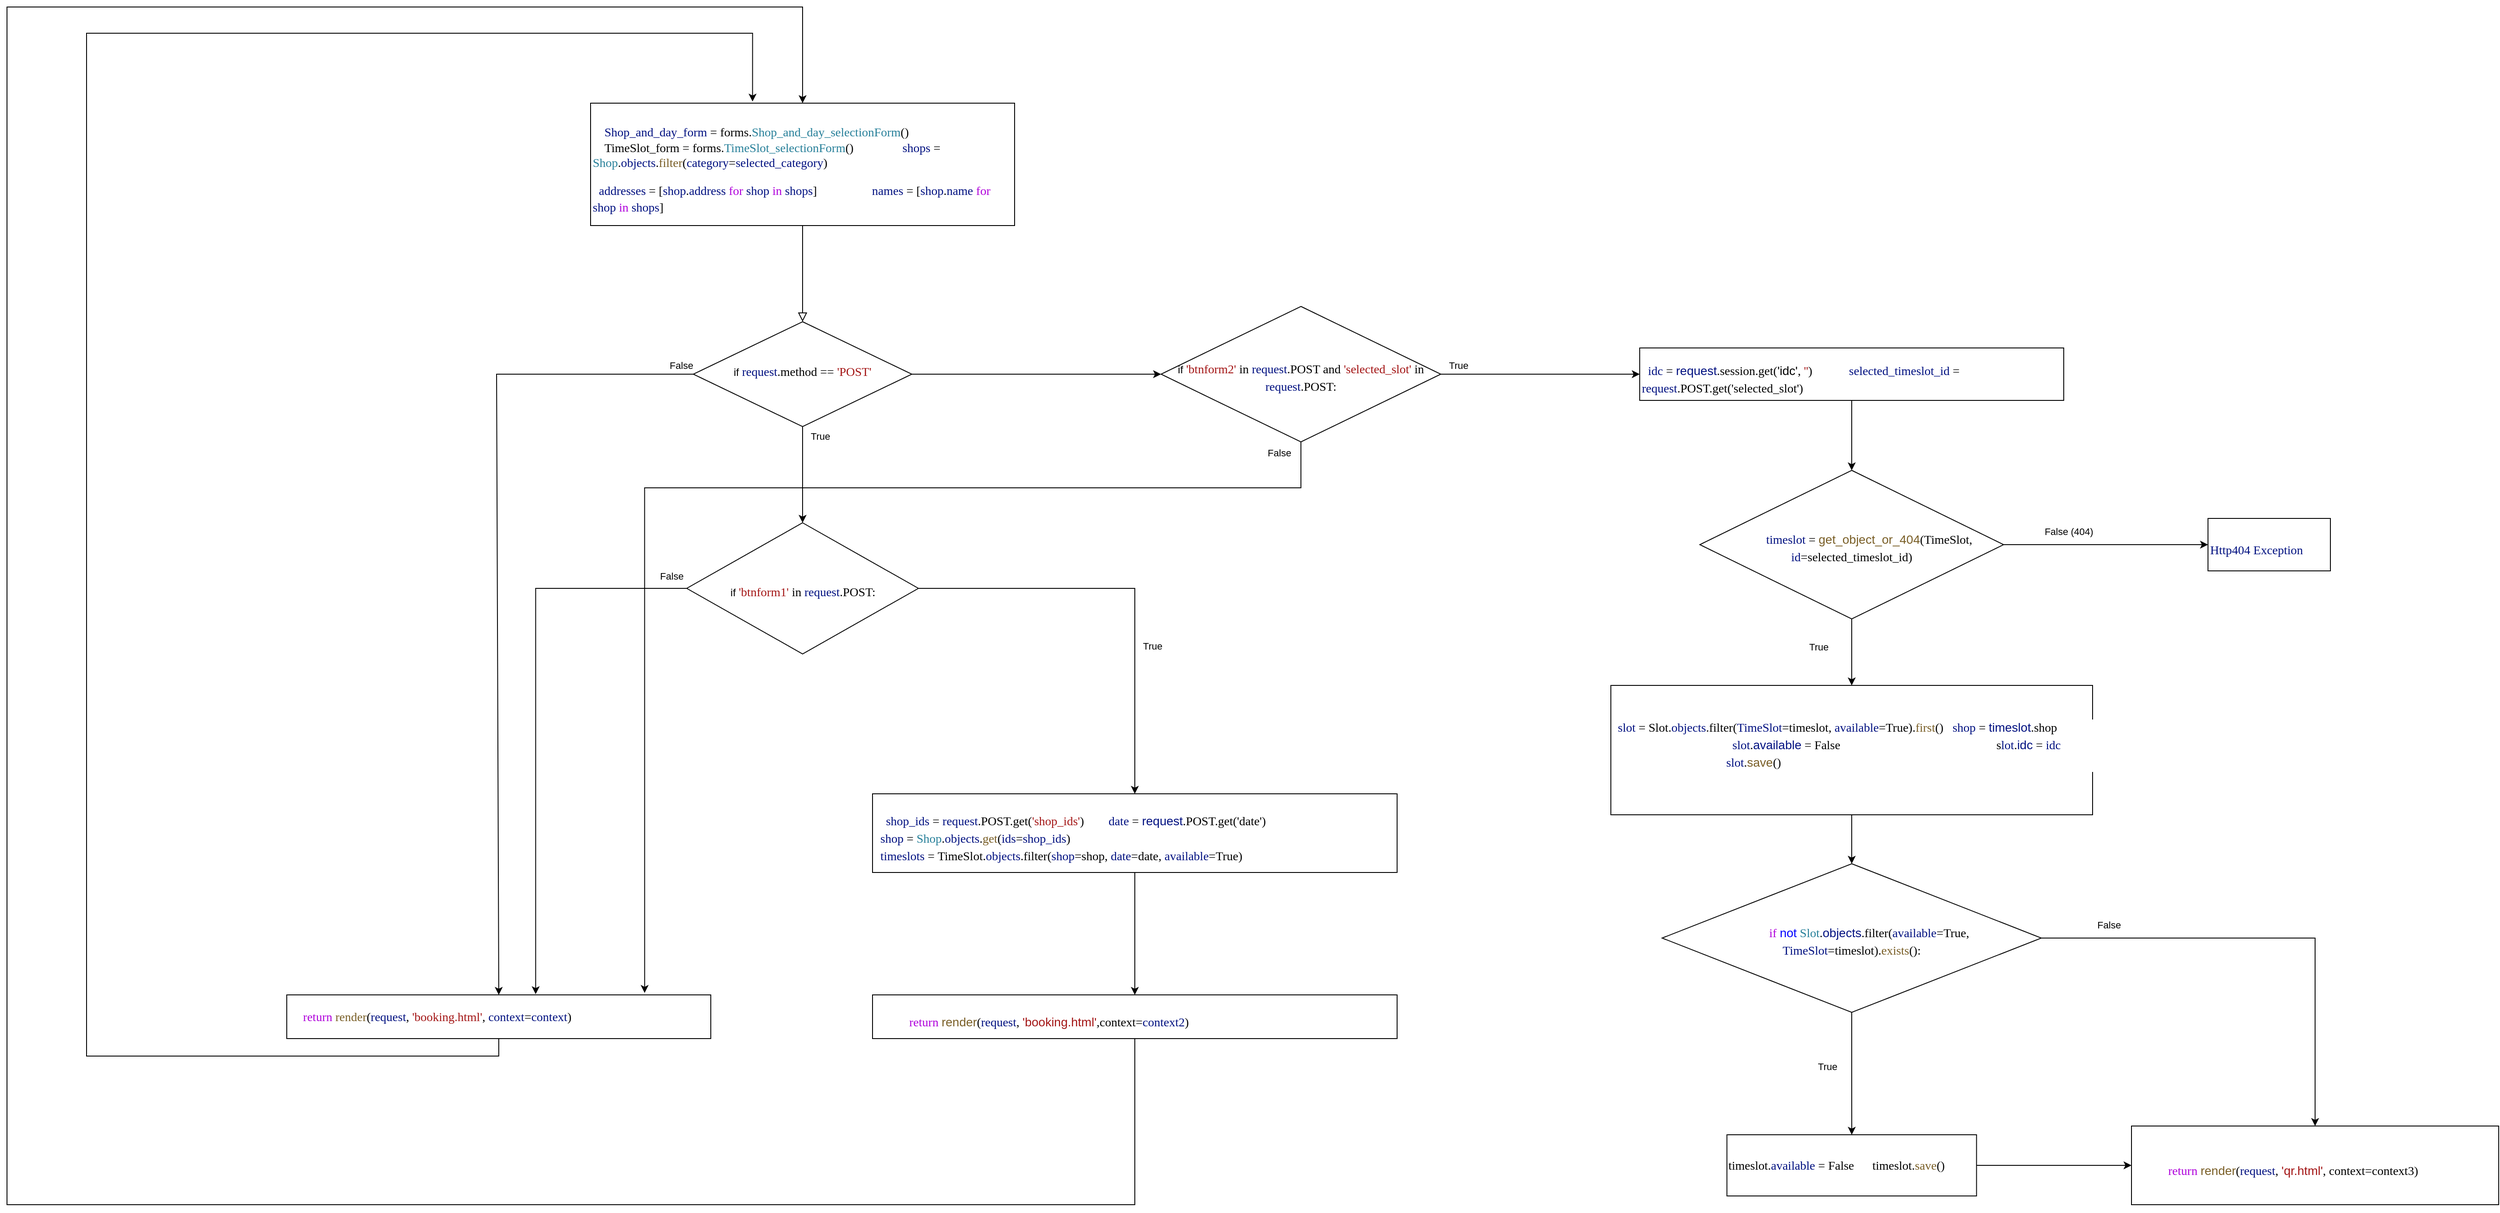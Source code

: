 <mxfile version="21.2.8" type="device">
  <diagram id="C5RBs43oDa-KdzZeNtuy" name="Page-1">
    <mxGraphModel dx="2185" dy="1831" grid="1" gridSize="10" guides="1" tooltips="1" connect="1" arrows="1" fold="1" page="1" pageScale="1" pageWidth="827" pageHeight="1169" math="0" shadow="0">
      <root>
        <mxCell id="WIyWlLk6GJQsqaUBKTNV-0" />
        <mxCell id="WIyWlLk6GJQsqaUBKTNV-1" parent="WIyWlLk6GJQsqaUBKTNV-0" />
        <mxCell id="WIyWlLk6GJQsqaUBKTNV-2" value="" style="rounded=0;html=1;jettySize=auto;orthogonalLoop=1;fontSize=11;endArrow=block;endFill=0;endSize=8;strokeWidth=1;shadow=0;labelBackgroundColor=none;edgeStyle=orthogonalEdgeStyle;" parent="WIyWlLk6GJQsqaUBKTNV-1" source="WIyWlLk6GJQsqaUBKTNV-3" target="WIyWlLk6GJQsqaUBKTNV-6" edge="1">
          <mxGeometry relative="1" as="geometry" />
        </mxCell>
        <mxCell id="WIyWlLk6GJQsqaUBKTNV-3" value="&lt;p style=&quot;margin-bottom:0cm;line-height:14.25pt;background:&lt;br/&gt;white&quot; class=&quot;MsoNormal&quot;&gt;&amp;nbsp; &amp;nbsp;&amp;nbsp;&lt;span style=&quot;font-size:10.5pt;font-family:Consolas;mso-fareast-font-family:&amp;quot;Times New Roman&amp;quot;;&lt;br/&gt;mso-bidi-font-family:&amp;quot;Times New Roman&amp;quot;;color:#001080;mso-font-kerning:0pt;&lt;br/&gt;mso-ligatures:none;mso-ansi-language:EN-US;mso-fareast-language:IT&quot; lang=&quot;EN-US&quot;&gt;Shop_and_day_form&lt;/span&gt;&lt;span style=&quot;font-size: 10.5pt; font-family: Consolas;&quot; lang=&quot;EN-US&quot;&gt; = &lt;/span&gt;&lt;span style=&quot;font-size:10.5pt;font-family:Consolas;&lt;br/&gt;mso-fareast-font-family:&amp;quot;Times New Roman&amp;quot;;mso-bidi-font-family:&amp;quot;Times New Roman&amp;quot;;&lt;br/&gt;color:#267F99;mso-font-kerning:0pt;mso-ligatures:none;mso-ansi-language:EN-US;&lt;br/&gt;mso-fareast-language:IT&quot; lang=&quot;EN-US&quot;&gt;forms&lt;/span&gt;&lt;span style=&quot;font-size: 10.5pt; font-family: Consolas;&quot; lang=&quot;EN-US&quot;&gt;.&lt;/span&gt;&lt;span style=&quot;font-size:10.5pt;font-family:Consolas;mso-fareast-font-family:&amp;quot;Times New Roman&amp;quot;;&lt;br/&gt;mso-bidi-font-family:&amp;quot;Times New Roman&amp;quot;;color:#267F99;mso-font-kerning:0pt;&lt;br/&gt;mso-ligatures:none;mso-ansi-language:EN-US;mso-fareast-language:IT&quot; lang=&quot;EN-US&quot;&gt;Shop_and_day_selectionForm&lt;/span&gt;&lt;span style=&quot;font-size: 10.5pt; font-family: Consolas;&quot; lang=&quot;EN-US&quot;&gt;()&amp;nbsp;&lt;/span&gt;&lt;/p&gt;&amp;nbsp; &amp;nbsp;&amp;nbsp;&lt;span style=&quot;border-color: var(--border-color); font-size: 10.5pt; font-family: Consolas;&quot; lang=&quot;EN-US&quot;&gt;TimeSlot_form&amp;nbsp;=&amp;nbsp;&lt;/span&gt;&lt;span style=&quot;border-color: var(--border-color); font-size: 10.5pt; font-family: Consolas;&quot; lang=&quot;EN-US&quot;&gt;forms&lt;/span&gt;&lt;span style=&quot;border-color: var(--border-color); font-size: 10.5pt; font-family: Consolas;&quot; lang=&quot;EN-US&quot;&gt;.&lt;/span&gt;&lt;span style=&quot;border-color: var(--border-color); font-size: 10.5pt; font-family: Consolas; color: rgb(38, 127, 153);&quot; lang=&quot;EN-US&quot;&gt;TimeSlot_selectionForm&lt;/span&gt;&lt;span style=&quot;border-color: var(--border-color); font-size: 10.5pt; font-family: Consolas;&quot; lang=&quot;EN-US&quot;&gt;()&amp;nbsp; &amp;nbsp; &amp;nbsp; &amp;nbsp; &amp;nbsp; &amp;nbsp;&amp;nbsp;&lt;span style=&quot;font-size: 10.5pt; background-color: initial;&quot;&gt;&amp;nbsp; &amp;nbsp;&amp;nbsp;&lt;/span&gt;&lt;span style=&quot;font-size: 10.5pt; background-color: initial; color: rgb(0, 16, 128);&quot; lang=&quot;EN-US&quot;&gt;shops&lt;/span&gt;&lt;span style=&quot;font-size: 10.5pt; background-color: initial;&quot; lang=&quot;EN-US&quot;&gt; =&amp;nbsp; &lt;/span&gt;&lt;span style=&quot;font-size: 10.5pt; background-color: initial; color: rgb(38, 127, 153);&quot; lang=&quot;EN-US&quot;&gt;Shop&lt;/span&gt;&lt;span style=&quot;font-size: 10.5pt; background-color: initial;&quot; lang=&quot;EN-US&quot;&gt;.&lt;/span&gt;&lt;span style=&quot;font-size: 10.5pt; background-color: initial; color: rgb(0, 16, 128);&quot; lang=&quot;EN-US&quot;&gt;objects&lt;/span&gt;&lt;span style=&quot;font-size: 10.5pt; background-color: initial;&quot; lang=&quot;EN-US&quot;&gt;.&lt;/span&gt;&lt;span style=&quot;font-size: 10.5pt; background-color: initial; color: rgb(121, 94, 38);&quot; lang=&quot;EN-US&quot;&gt;filter&lt;/span&gt;&lt;span style=&quot;font-size: 10.5pt; background-color: initial;&quot; lang=&quot;EN-US&quot;&gt;(&lt;/span&gt;&lt;span style=&quot;font-size: 10.5pt; background-color: initial; color: rgb(0, 16, 128);&quot; lang=&quot;EN-US&quot;&gt;category&lt;/span&gt;&lt;span style=&quot;font-size: 10.5pt; background-color: initial;&quot; lang=&quot;EN-US&quot;&gt;=&lt;/span&gt;&lt;span style=&quot;font-size: 10.5pt; background-color: initial; color: rgb(0, 16, 128);&quot; lang=&quot;EN-US&quot;&gt;selected_category&lt;/span&gt;&lt;span style=&quot;font-size: 10.5pt; background-color: initial;&quot; lang=&quot;EN-US&quot;&gt;)&lt;br&gt;&lt;/span&gt;&lt;p style=&quot;margin-bottom:0cm;line-height:14.25pt;background:&lt;br/&gt;white&quot; class=&quot;MsoNormal&quot;&gt;&amp;nbsp; &lt;span style=&quot;font-size: 10.5pt; color: rgb(0, 16, 128);&quot; lang=&quot;EN-US&quot;&gt;addresses&lt;/span&gt;&lt;span style=&quot;font-size: 10.5pt;&quot; lang=&quot;EN-US&quot;&gt; = [&lt;/span&gt;&lt;span style=&quot;font-size: 10.5pt; color: rgb(0, 16, 128);&quot; lang=&quot;EN-US&quot;&gt;shop&lt;/span&gt;&lt;span style=&quot;font-size: 10.5pt;&quot; lang=&quot;EN-US&quot;&gt;.&lt;/span&gt;&lt;span style=&quot;font-size: 10.5pt; color: rgb(0, 16, 128);&quot; lang=&quot;EN-US&quot;&gt;address&lt;/span&gt;&lt;span style=&quot;font-size: 10.5pt;&quot; lang=&quot;EN-US&quot;&gt; &lt;/span&gt;&lt;span style=&quot;font-size: 10.5pt; color: rgb(175, 0, 219);&quot; lang=&quot;EN-US&quot;&gt;for&lt;/span&gt;&lt;span style=&quot;font-size: 10.5pt;&quot; lang=&quot;EN-US&quot;&gt; &lt;/span&gt;&lt;span style=&quot;font-size: 10.5pt; color: rgb(0, 16, 128);&quot; lang=&quot;EN-US&quot;&gt;shop&lt;/span&gt;&lt;span style=&quot;font-size: 10.5pt;&quot; lang=&quot;EN-US&quot;&gt; &lt;/span&gt;&lt;span style=&quot;font-size: 10.5pt; color: rgb(175, 0, 219);&quot; lang=&quot;EN-US&quot;&gt;in&lt;/span&gt;&lt;span style=&quot;font-size: 10.5pt;&quot; lang=&quot;EN-US&quot;&gt; &lt;/span&gt;&lt;span style=&quot;font-size: 10.5pt; color: rgb(0, 16, 128);&quot; lang=&quot;EN-US&quot;&gt;shops&lt;/span&gt;&lt;span style=&quot;font-size: 10.5pt;&quot; lang=&quot;EN-US&quot;&gt;]&amp;nbsp; &amp;nbsp; &amp;nbsp; &amp;nbsp; &amp;nbsp; &amp;nbsp; &amp;nbsp; &amp;nbsp; &amp;nbsp;&amp;nbsp;&lt;/span&gt;&lt;span style=&quot;font-size: 10.5pt; color: rgb(0, 16, 128);&quot; lang=&quot;EN-US&quot;&gt;names&lt;/span&gt;&lt;span style=&quot;font-size: 10.5pt;&quot; lang=&quot;EN-US&quot;&gt; = [&lt;/span&gt;&lt;span style=&quot;font-size: 10.5pt; color: rgb(0, 16, 128);&quot; lang=&quot;EN-US&quot;&gt;shop&lt;/span&gt;&lt;span style=&quot;font-size: 10.5pt;&quot; lang=&quot;EN-US&quot;&gt;.&lt;/span&gt;&lt;span style=&quot;font-size: 10.5pt; color: rgb(0, 16, 128);&quot; lang=&quot;EN-US&quot;&gt;name&lt;/span&gt;&lt;span style=&quot;font-size: 10.5pt;&quot; lang=&quot;EN-US&quot;&gt; &lt;/span&gt;&lt;span style=&quot;font-size: 10.5pt; color: rgb(175, 0, 219);&quot; lang=&quot;EN-US&quot;&gt;for&lt;/span&gt;&lt;span style=&quot;font-size: 10.5pt;&quot; lang=&quot;EN-US&quot;&gt; &lt;/span&gt;&lt;span style=&quot;font-size: 10.5pt; color: rgb(0, 16, 128);&quot; lang=&quot;EN-US&quot;&gt;shop&lt;/span&gt;&lt;span style=&quot;font-size: 10.5pt;&quot; lang=&quot;EN-US&quot;&gt; &lt;/span&gt;&lt;span style=&quot;font-size: 10.5pt; color: rgb(175, 0, 219);&quot; lang=&quot;EN-US&quot;&gt;in&lt;/span&gt;&lt;span style=&quot;font-size: 10.5pt;&quot; lang=&quot;EN-US&quot;&gt; &lt;/span&gt;&lt;span style=&quot;font-size: 10.5pt; color: rgb(0, 16, 128);&quot; lang=&quot;EN-US&quot;&gt;shops&lt;/span&gt;&lt;span style=&quot;font-size: 10.5pt;&quot; lang=&quot;EN-US&quot;&gt;]&lt;/span&gt;&lt;/p&gt;&lt;/span&gt;" style="rounded=0;whiteSpace=wrap;html=1;fontSize=12;glass=0;strokeWidth=1;shadow=0;align=left;" parent="WIyWlLk6GJQsqaUBKTNV-1" vertex="1">
          <mxGeometry x="-22.5" y="-230" width="485" height="140" as="geometry" />
        </mxCell>
        <mxCell id="SWJyvGieFvOSJalt4ezU-30" style="edgeStyle=orthogonalEdgeStyle;rounded=0;orthogonalLoop=1;jettySize=auto;html=1;exitX=1;exitY=0.5;exitDx=0;exitDy=0;" edge="1" parent="WIyWlLk6GJQsqaUBKTNV-1" source="WIyWlLk6GJQsqaUBKTNV-6" target="SWJyvGieFvOSJalt4ezU-29">
          <mxGeometry relative="1" as="geometry" />
        </mxCell>
        <mxCell id="WIyWlLk6GJQsqaUBKTNV-6" value="if&lt;span style=&quot;font-size: 10.5pt; line-height: 107%; font-family: Consolas;&quot; lang=&quot;EN-US&quot;&gt; &lt;/span&gt;&lt;span style=&quot;font-size:10.5pt;line-height:107%;font-family:Consolas;mso-fareast-font-family:&lt;br/&gt;&amp;quot;Times New Roman&amp;quot;;mso-bidi-font-family:&amp;quot;Times New Roman&amp;quot;;color:#001080;&lt;br/&gt;mso-font-kerning:0pt;mso-ligatures:none;mso-ansi-language:EN-US;mso-fareast-language:&lt;br/&gt;IT;mso-bidi-language:AR-SA&quot; lang=&quot;EN-US&quot;&gt;request&lt;/span&gt;&lt;span style=&quot;font-size: 10.5pt; line-height: 107%; font-family: Consolas;&quot; lang=&quot;EN-US&quot;&gt;.method == &lt;/span&gt;&lt;span style=&quot;font-size:10.5pt;line-height:&lt;br/&gt;107%;font-family:Consolas;mso-fareast-font-family:&amp;quot;Times New Roman&amp;quot;;mso-bidi-font-family:&lt;br/&gt;&amp;quot;Times New Roman&amp;quot;;color:#A31515;mso-font-kerning:0pt;mso-ligatures:none;&lt;br/&gt;mso-ansi-language:EN-US;mso-fareast-language:IT;mso-bidi-language:AR-SA&quot; lang=&quot;EN-US&quot;&gt;&#39;POST&#39;&lt;/span&gt;" style="rhombus;whiteSpace=wrap;html=1;shadow=0;fontFamily=Helvetica;fontSize=12;align=center;strokeWidth=1;spacing=6;spacingTop=-4;" parent="WIyWlLk6GJQsqaUBKTNV-1" vertex="1">
          <mxGeometry x="95" y="20" width="250" height="120" as="geometry" />
        </mxCell>
        <mxCell id="SWJyvGieFvOSJalt4ezU-7" value="" style="endArrow=classic;html=1;rounded=0;exitX=0;exitY=0.5;exitDx=0;exitDy=0;entryX=0.5;entryY=0;entryDx=0;entryDy=0;" edge="1" parent="WIyWlLk6GJQsqaUBKTNV-1" source="WIyWlLk6GJQsqaUBKTNV-6" target="SWJyvGieFvOSJalt4ezU-10">
          <mxGeometry width="50" height="50" relative="1" as="geometry">
            <mxPoint x="290" y="190" as="sourcePoint" />
            <mxPoint x="-130" y="120" as="targetPoint" />
            <Array as="points">
              <mxPoint x="-130" y="80" />
            </Array>
          </mxGeometry>
        </mxCell>
        <mxCell id="SWJyvGieFvOSJalt4ezU-8" value="False" style="edgeLabel;html=1;align=center;verticalAlign=middle;resizable=0;points=[];" vertex="1" connectable="0" parent="SWJyvGieFvOSJalt4ezU-7">
          <mxGeometry x="-0.294" y="-2" relative="1" as="geometry">
            <mxPoint x="212" y="-115" as="offset" />
          </mxGeometry>
        </mxCell>
        <mxCell id="SWJyvGieFvOSJalt4ezU-28" style="edgeStyle=orthogonalEdgeStyle;rounded=0;orthogonalLoop=1;jettySize=auto;html=1;exitX=0.5;exitY=1;exitDx=0;exitDy=0;entryX=0.382;entryY=-0.013;entryDx=0;entryDy=0;entryPerimeter=0;" edge="1" parent="WIyWlLk6GJQsqaUBKTNV-1" source="SWJyvGieFvOSJalt4ezU-10" target="WIyWlLk6GJQsqaUBKTNV-3">
          <mxGeometry relative="1" as="geometry">
            <mxPoint x="150" y="-260" as="targetPoint" />
            <Array as="points">
              <mxPoint x="-127" y="860" />
              <mxPoint x="-599" y="860" />
              <mxPoint x="-599" y="-310" />
              <mxPoint x="163" y="-310" />
            </Array>
          </mxGeometry>
        </mxCell>
        <mxCell id="SWJyvGieFvOSJalt4ezU-10" value="&lt;p style=&quot;margin-bottom:0cm;line-height:14.25pt;background:&lt;br/&gt;white&quot; class=&quot;MsoNormal&quot;&gt;&amp;nbsp;&amp;nbsp; &amp;nbsp; &lt;span style=&quot;font-size: 10.5pt; font-family: Consolas; color: rgb(175, 0, 219);&quot; lang=&quot;EN-US&quot;&gt;return&lt;/span&gt;&lt;span style=&quot;font-size: 10.5pt; font-family: Consolas;&quot; lang=&quot;EN-US&quot;&gt; &lt;/span&gt;&lt;span style=&quot;font-size: 10.5pt; font-family: Consolas; color: rgb(121, 94, 38);&quot; lang=&quot;EN-US&quot;&gt;render&lt;/span&gt;&lt;span style=&quot;font-size: 10.5pt; font-family: Consolas;&quot; lang=&quot;EN-US&quot;&gt;(&lt;/span&gt;&lt;span style=&quot;font-size: 10.5pt; font-family: Consolas; color: rgb(0, 16, 128);&quot; lang=&quot;EN-US&quot;&gt;request&lt;/span&gt;&lt;span style=&quot;font-size: 10.5pt; font-family: Consolas;&quot; lang=&quot;EN-US&quot;&gt;, &lt;/span&gt;&lt;span style=&quot;font-size: 10.5pt; font-family: Consolas; color: rgb(163, 21, 21);&quot; lang=&quot;EN-US&quot;&gt;&#39;booking.html&#39;&lt;/span&gt;&lt;span style=&quot;font-size: 10.5pt; font-family: Consolas;&quot; lang=&quot;EN-US&quot;&gt;, &lt;/span&gt;&lt;span style=&quot;font-size: 10.5pt; font-family: Consolas; color: rgb(0, 16, 128);&quot; lang=&quot;EN-US&quot;&gt;context&lt;/span&gt;&lt;span style=&quot;font-size: 10.5pt; font-family: Consolas;&quot; lang=&quot;EN-US&quot;&gt;=&lt;/span&gt;&lt;span style=&quot;font-size: 10.5pt; font-family: Consolas; color: rgb(0, 16, 128);&quot; lang=&quot;EN-US&quot;&gt;context&lt;/span&gt;&lt;span style=&quot;font-size: 10.5pt; font-family: Consolas;&quot; lang=&quot;EN-US&quot;&gt;)&lt;/span&gt;&lt;/p&gt;&lt;p style=&quot;margin-bottom:0cm;line-height:14.25pt;background:&lt;br/&gt;white&quot; class=&quot;MsoNormal&quot;&gt;&lt;span style=&quot;font-size: 10.5pt; font-family: Consolas;&quot; lang=&quot;EN-US&quot;&gt;&lt;/span&gt;&lt;/p&gt;" style="rounded=0;whiteSpace=wrap;html=1;fontSize=12;glass=0;strokeWidth=1;shadow=0;align=left;" vertex="1" parent="WIyWlLk6GJQsqaUBKTNV-1">
          <mxGeometry x="-370" y="790" width="485" height="50" as="geometry" />
        </mxCell>
        <mxCell id="SWJyvGieFvOSJalt4ezU-12" value="" style="endArrow=classic;html=1;rounded=0;exitX=0.5;exitY=1;exitDx=0;exitDy=0;entryX=0.5;entryY=0;entryDx=0;entryDy=0;edgeStyle=orthogonalEdgeStyle;" edge="1" parent="WIyWlLk6GJQsqaUBKTNV-1" source="WIyWlLk6GJQsqaUBKTNV-6" target="SWJyvGieFvOSJalt4ezU-13">
          <mxGeometry width="50" height="50" relative="1" as="geometry">
            <mxPoint x="300" y="220" as="sourcePoint" />
            <mxPoint x="220" y="240" as="targetPoint" />
          </mxGeometry>
        </mxCell>
        <mxCell id="SWJyvGieFvOSJalt4ezU-16" value="True" style="edgeLabel;html=1;align=center;verticalAlign=middle;resizable=0;points=[];" vertex="1" connectable="0" parent="SWJyvGieFvOSJalt4ezU-12">
          <mxGeometry x="0.625" y="1" relative="1" as="geometry">
            <mxPoint x="19" y="-79" as="offset" />
          </mxGeometry>
        </mxCell>
        <mxCell id="SWJyvGieFvOSJalt4ezU-13" value="&lt;p style=&quot;margin-bottom:0cm;line-height:14.25pt;background:&lt;br/&gt;white&quot; class=&quot;MsoNormal&quot;&gt;if&lt;span style=&quot;font-size: 10.5pt; font-family: Consolas;&quot; lang=&quot;EN-US&quot;&gt; &lt;/span&gt;&lt;span style=&quot;font-size:10.5pt;font-family:Consolas;mso-fareast-font-family:&amp;quot;Times New Roman&amp;quot;;&lt;br/&gt;mso-bidi-font-family:&amp;quot;Times New Roman&amp;quot;;color:#A31515;mso-font-kerning:0pt;&lt;br/&gt;mso-ligatures:none;mso-ansi-language:EN-US;mso-fareast-language:IT&quot; lang=&quot;EN-US&quot;&gt;&#39;btnform1&#39;&lt;/span&gt;&lt;span style=&quot;font-size: 10.5pt; font-family: Consolas;&quot; lang=&quot;EN-US&quot;&gt; &lt;/span&gt;&lt;span style=&quot;font-size:10.5pt;font-family:Consolas;&lt;br/&gt;mso-fareast-font-family:&amp;quot;Times New Roman&amp;quot;;mso-bidi-font-family:&amp;quot;Times New Roman&amp;quot;;&lt;br/&gt;color:blue;mso-font-kerning:0pt;mso-ligatures:none;mso-ansi-language:EN-US;&lt;br/&gt;mso-fareast-language:IT&quot; lang=&quot;EN-US&quot;&gt;in&lt;/span&gt;&lt;span style=&quot;font-size: 10.5pt; font-family: Consolas;&quot; lang=&quot;EN-US&quot;&gt; &lt;/span&gt;&lt;span style=&quot;font-size:10.5pt;font-family:Consolas;mso-fareast-font-family:&amp;quot;Times New Roman&amp;quot;;&lt;br/&gt;mso-bidi-font-family:&amp;quot;Times New Roman&amp;quot;;color:#001080;mso-font-kerning:0pt;&lt;br/&gt;mso-ligatures:none;mso-ansi-language:EN-US;mso-fareast-language:IT&quot; lang=&quot;EN-US&quot;&gt;request&lt;/span&gt;&lt;span style=&quot;font-size: 10.5pt; font-family: Consolas;&quot; lang=&quot;EN-US&quot;&gt;.POST:&lt;/span&gt;&lt;/p&gt;" style="rhombus;whiteSpace=wrap;html=1;shadow=0;fontFamily=Helvetica;fontSize=12;align=center;strokeWidth=1;spacing=6;spacingTop=-4;" vertex="1" parent="WIyWlLk6GJQsqaUBKTNV-1">
          <mxGeometry x="87.5" y="250" width="265" height="150" as="geometry" />
        </mxCell>
        <mxCell id="SWJyvGieFvOSJalt4ezU-17" value="" style="endArrow=classic;html=1;rounded=0;exitX=1;exitY=0.5;exitDx=0;exitDy=0;entryX=0.5;entryY=0;entryDx=0;entryDy=0;edgeStyle=orthogonalEdgeStyle;" edge="1" parent="WIyWlLk6GJQsqaUBKTNV-1" source="SWJyvGieFvOSJalt4ezU-13" target="SWJyvGieFvOSJalt4ezU-22">
          <mxGeometry width="50" height="50" relative="1" as="geometry">
            <mxPoint x="219.5" y="420" as="sourcePoint" />
            <mxPoint x="219.5" y="530" as="targetPoint" />
            <Array as="points">
              <mxPoint x="600" y="325" />
            </Array>
          </mxGeometry>
        </mxCell>
        <mxCell id="SWJyvGieFvOSJalt4ezU-18" value="True" style="edgeLabel;html=1;align=center;verticalAlign=middle;resizable=0;points=[];" vertex="1" connectable="0" parent="SWJyvGieFvOSJalt4ezU-17">
          <mxGeometry x="0.625" y="1" relative="1" as="geometry">
            <mxPoint x="19" y="-79" as="offset" />
          </mxGeometry>
        </mxCell>
        <mxCell id="SWJyvGieFvOSJalt4ezU-19" value="" style="endArrow=classic;html=1;rounded=0;exitX=0;exitY=0.5;exitDx=0;exitDy=0;edgeStyle=orthogonalEdgeStyle;entryX=0.587;entryY=-0.016;entryDx=0;entryDy=0;entryPerimeter=0;" edge="1" parent="WIyWlLk6GJQsqaUBKTNV-1" source="SWJyvGieFvOSJalt4ezU-13" target="SWJyvGieFvOSJalt4ezU-10">
          <mxGeometry width="50" height="50" relative="1" as="geometry">
            <mxPoint x="210" y="90" as="sourcePoint" />
            <mxPoint x="-70" y="720" as="targetPoint" />
            <Array as="points">
              <mxPoint x="-85" y="325" />
            </Array>
          </mxGeometry>
        </mxCell>
        <mxCell id="SWJyvGieFvOSJalt4ezU-20" value="False" style="edgeLabel;html=1;align=center;verticalAlign=middle;resizable=0;points=[];" vertex="1" connectable="0" parent="SWJyvGieFvOSJalt4ezU-19">
          <mxGeometry x="-0.294" y="-2" relative="1" as="geometry">
            <mxPoint x="852" y="-207" as="offset" />
          </mxGeometry>
        </mxCell>
        <mxCell id="SWJyvGieFvOSJalt4ezU-25" style="edgeStyle=orthogonalEdgeStyle;rounded=0;orthogonalLoop=1;jettySize=auto;html=1;exitX=0.5;exitY=1;exitDx=0;exitDy=0;" edge="1" parent="WIyWlLk6GJQsqaUBKTNV-1" source="SWJyvGieFvOSJalt4ezU-22" target="SWJyvGieFvOSJalt4ezU-24">
          <mxGeometry relative="1" as="geometry" />
        </mxCell>
        <mxCell id="SWJyvGieFvOSJalt4ezU-22" value="&lt;p style=&quot;border-color: var(--border-color); margin-bottom: 0cm; line-height: 14.25pt;&quot; class=&quot;MsoNormal&quot;&gt;&lt;span style=&quot;background-color: initial;&quot;&gt;&amp;nbsp; &amp;nbsp;&amp;nbsp;&lt;/span&gt;&lt;span style=&quot;background-color: initial; border-color: var(--border-color); font-size: 10.5pt; font-family: Consolas; color: rgb(0, 16, 128);&quot; lang=&quot;EN-US&quot;&gt;shop_ids&lt;/span&gt;&lt;span style=&quot;background-color: initial; border-color: var(--border-color); font-size: 10.5pt; font-family: Consolas;&quot; lang=&quot;EN-US&quot;&gt;&amp;nbsp;=&amp;nbsp;&lt;/span&gt;&lt;span style=&quot;background-color: initial; border-color: var(--border-color); font-size: 10.5pt; font-family: Consolas; color: rgb(0, 16, 128);&quot; lang=&quot;EN-US&quot;&gt;request&lt;/span&gt;&lt;span style=&quot;background-color: initial; border-color: var(--border-color); font-size: 10.5pt; font-family: Consolas;&quot; lang=&quot;EN-US&quot;&gt;.POST.get(&lt;/span&gt;&lt;span style=&quot;background-color: initial; border-color: var(--border-color); font-size: 10.5pt; font-family: Consolas; color: rgb(163, 21, 21);&quot; lang=&quot;EN-US&quot;&gt;&#39;shop_ids&#39;&lt;/span&gt;&lt;span style=&quot;background-color: initial; border-color: var(--border-color); font-size: 10.5pt; font-family: Consolas;&quot; lang=&quot;EN-US&quot;&gt;)&amp;nbsp; &amp;nbsp; &amp;nbsp; &amp;nbsp;&lt;/span&gt;&lt;span style=&quot;background-color: initial; border-color: var(--border-color); font-size: 10.5pt; font-family: Consolas;&quot; lang=&quot;EN-US&quot;&gt;&amp;nbsp;&lt;/span&gt;&lt;span style=&quot;background-color: initial; border-color: var(--border-color); font-size: 10.5pt; font-family: Consolas; color: rgb(0, 16, 128);&quot; lang=&quot;EN-US&quot;&gt;date&lt;/span&gt;&lt;span style=&quot;background-color: initial; border-color: var(--border-color); font-size: 10.5pt; font-family: Consolas;&quot; lang=&quot;EN-US&quot;&gt;&amp;nbsp;=&amp;nbsp;&lt;/span&gt;&lt;span style=&quot;background-color: initial; border-color: var(--border-color); font-size: 10.5pt; color: rgb(0, 16, 128);&quot; lang=&quot;EN-US&quot;&gt;request&lt;/span&gt;&lt;span style=&quot;background-color: initial; border-color: var(--border-color); font-size: 10.5pt; font-family: Consolas;&quot; lang=&quot;EN-US&quot;&gt;.POST.get(&lt;/span&gt;&lt;span style=&quot;background-color: initial; border-color: var(--border-color); font-size: 10.5pt; font-family: Consolas;&quot; lang=&quot;EN-US&quot;&gt;&#39;date&#39;&lt;/span&gt;&lt;span style=&quot;background-color: initial; border-color: var(--border-color); font-size: 10.5pt; font-family: Consolas;&quot; lang=&quot;EN-US&quot;&gt;)&amp;nbsp; &amp;nbsp; &amp;nbsp; &amp;nbsp; &amp;nbsp; &amp;nbsp;&amp;nbsp;&lt;/span&gt;&lt;span style=&quot;background-color: initial; border-color: var(--border-color); font-size: 10.5pt; font-family: Consolas; color: rgb(0, 16, 128);&quot; lang=&quot;EN-US&quot;&gt;shop&lt;/span&gt;&lt;span style=&quot;background-color: initial; border-color: var(--border-color); font-size: 10.5pt; font-family: Consolas;&quot; lang=&quot;EN-US&quot;&gt;&amp;nbsp;=&amp;nbsp;&lt;/span&gt;&lt;span style=&quot;background-color: initial; border-color: var(--border-color); font-size: 10.5pt; font-family: Consolas; color: rgb(38, 127, 153);&quot; lang=&quot;EN-US&quot;&gt;Shop&lt;/span&gt;&lt;span style=&quot;background-color: initial; border-color: var(--border-color); font-size: 10.5pt; font-family: Consolas;&quot; lang=&quot;EN-US&quot;&gt;.&lt;/span&gt;&lt;span style=&quot;background-color: initial; border-color: var(--border-color); font-size: 10.5pt; font-family: Consolas; color: rgb(0, 16, 128);&quot; lang=&quot;EN-US&quot;&gt;objects&lt;/span&gt;&lt;span style=&quot;background-color: initial; border-color: var(--border-color); font-size: 10.5pt; font-family: Consolas;&quot; lang=&quot;EN-US&quot;&gt;.&lt;/span&gt;&lt;span style=&quot;background-color: initial; border-color: var(--border-color); font-size: 10.5pt; font-family: Consolas; color: rgb(121, 94, 38);&quot; lang=&quot;EN-US&quot;&gt;get&lt;/span&gt;&lt;span style=&quot;background-color: initial; border-color: var(--border-color); font-size: 10.5pt; font-family: Consolas;&quot; lang=&quot;EN-US&quot;&gt;(&lt;/span&gt;&lt;span style=&quot;background-color: initial; border-color: var(--border-color); font-size: 10.5pt; font-family: Consolas; color: rgb(0, 16, 128);&quot; lang=&quot;EN-US&quot;&gt;ids&lt;/span&gt;&lt;span style=&quot;background-color: initial; border-color: var(--border-color); font-size: 10.5pt; font-family: Consolas;&quot; lang=&quot;EN-US&quot;&gt;=&lt;/span&gt;&lt;span style=&quot;background-color: initial; border-color: var(--border-color); font-size: 10.5pt; font-family: Consolas; color: rgb(0, 16, 128);&quot; lang=&quot;EN-US&quot;&gt;shop_ids&lt;/span&gt;&lt;span style=&quot;background-color: initial; border-color: var(--border-color); font-size: 10.5pt; font-family: Consolas;&quot; lang=&quot;EN-US&quot;&gt;)&lt;/span&gt;&lt;span style=&quot;background-color: initial; text-indent: -70.9pt; border-color: var(--border-color); font-size: 10.5pt; font-family: Consolas;&quot; lang=&quot;EN-US&quot;&gt;&amp;nbsp; &amp;nbsp; &amp;nbsp; &amp;nbsp;&amp;nbsp;&lt;/span&gt;&lt;span style=&quot;background-color: initial; text-indent: -70.9pt; border-color: var(--border-color); font-size: 10.5pt; font-family: Consolas; color: rgb(0, 16, 128);&quot; lang=&quot;EN-US&quot;&gt;timeslots&lt;/span&gt;&lt;span style=&quot;background-color: initial; text-indent: -70.9pt; border-color: var(--border-color); font-size: 10.5pt; font-family: Consolas;&quot; lang=&quot;EN-US&quot;&gt;&amp;nbsp;=&amp;nbsp;&lt;/span&gt;&lt;span style=&quot;background-color: initial; text-indent: -70.9pt; border-color: var(--border-color); font-size: 10.5pt; font-family: Consolas;&quot; lang=&quot;EN-US&quot;&gt;TimeSlot&lt;/span&gt;&lt;span style=&quot;background-color: initial; text-indent: -70.9pt; border-color: var(--border-color); font-size: 10.5pt; font-family: Consolas;&quot; lang=&quot;EN-US&quot;&gt;.&lt;/span&gt;&lt;span style=&quot;background-color: initial; text-indent: -70.9pt; border-color: var(--border-color); font-size: 10.5pt; font-family: Consolas; color: rgb(0, 16, 128);&quot; lang=&quot;EN-US&quot;&gt;objects&lt;/span&gt;&lt;span style=&quot;background-color: initial; text-indent: -70.9pt; border-color: var(--border-color); font-size: 10.5pt; font-family: Consolas;&quot; lang=&quot;EN-US&quot;&gt;.&lt;/span&gt;&lt;span style=&quot;background-color: initial; text-indent: -70.9pt; border-color: var(--border-color); font-size: 10.5pt; font-family: Consolas;&quot; lang=&quot;EN-US&quot;&gt;filter&lt;/span&gt;&lt;span style=&quot;background-color: initial; text-indent: -70.9pt; border-color: var(--border-color); font-size: 10.5pt; font-family: Consolas;&quot; lang=&quot;EN-US&quot;&gt;(&lt;/span&gt;&lt;span style=&quot;background-color: initial; text-indent: -70.9pt; border-color: var(--border-color); font-size: 10.5pt; font-family: Consolas; color: rgb(0, 16, 128);&quot; lang=&quot;EN-US&quot;&gt;shop&lt;/span&gt;&lt;span style=&quot;background-color: initial; text-indent: -70.9pt; border-color: var(--border-color); font-size: 10.5pt; font-family: Consolas;&quot; lang=&quot;EN-US&quot;&gt;=&lt;/span&gt;&lt;span style=&quot;background-color: initial; text-indent: -70.9pt; border-color: var(--border-color); font-size: 10.5pt; font-family: Consolas;&quot; lang=&quot;EN-US&quot;&gt;shop&lt;/span&gt;&lt;span style=&quot;background-color: initial; text-indent: -70.9pt; border-color: var(--border-color); font-size: 10.5pt; font-family: Consolas;&quot; lang=&quot;EN-US&quot;&gt;,&amp;nbsp;&lt;/span&gt;&lt;span style=&quot;background-color: initial; text-indent: -70.9pt; border-color: var(--border-color); font-size: 10.5pt; font-family: Consolas; color: rgb(0, 16, 128);&quot; lang=&quot;EN-US&quot;&gt;date&lt;/span&gt;&lt;span style=&quot;background-color: initial; text-indent: -70.9pt; border-color: var(--border-color); font-size: 10.5pt; font-family: Consolas;&quot; lang=&quot;EN-US&quot;&gt;=&lt;/span&gt;&lt;span style=&quot;background-color: initial; text-indent: -70.9pt; border-color: var(--border-color); font-size: 10.5pt; font-family: Consolas;&quot; lang=&quot;EN-US&quot;&gt;date&lt;/span&gt;&lt;span style=&quot;background-color: initial; text-indent: -70.9pt; border-color: var(--border-color); font-size: 10.5pt; font-family: Consolas;&quot; lang=&quot;EN-US&quot;&gt;,&amp;nbsp;&lt;/span&gt;&lt;span style=&quot;background-color: initial; text-indent: -70.9pt; border-color: var(--border-color); font-size: 10.5pt; font-family: Consolas; color: rgb(0, 16, 128);&quot; lang=&quot;EN-US&quot;&gt;available&lt;/span&gt;&lt;span style=&quot;background-color: initial; text-indent: -70.9pt; border-color: var(--border-color); font-size: 10.5pt; font-family: Consolas;&quot; lang=&quot;EN-US&quot;&gt;=&lt;/span&gt;&lt;span style=&quot;background-color: initial; text-indent: -70.9pt; border-color: var(--border-color); font-size: 10.5pt; font-family: Consolas;&quot; lang=&quot;EN-US&quot;&gt;True&lt;/span&gt;&lt;span style=&quot;background-color: initial; text-indent: -70.9pt; border-color: var(--border-color); font-size: 10.5pt; font-family: Consolas;&quot; lang=&quot;EN-US&quot;&gt;)&lt;/span&gt;&lt;/p&gt;" style="rounded=0;whiteSpace=wrap;html=1;fontSize=12;glass=0;strokeWidth=1;shadow=0;align=left;" vertex="1" parent="WIyWlLk6GJQsqaUBKTNV-1">
          <mxGeometry x="300" y="560" width="600" height="90" as="geometry" />
        </mxCell>
        <mxCell id="SWJyvGieFvOSJalt4ezU-26" style="edgeStyle=orthogonalEdgeStyle;rounded=0;orthogonalLoop=1;jettySize=auto;html=1;exitX=0.5;exitY=1;exitDx=0;exitDy=0;entryX=0.5;entryY=0;entryDx=0;entryDy=0;" edge="1" parent="WIyWlLk6GJQsqaUBKTNV-1" source="SWJyvGieFvOSJalt4ezU-24" target="WIyWlLk6GJQsqaUBKTNV-3">
          <mxGeometry relative="1" as="geometry">
            <mxPoint x="-510" y="-180" as="targetPoint" />
            <Array as="points">
              <mxPoint x="600" y="1030" />
              <mxPoint x="-690" y="1030" />
              <mxPoint x="-690" y="-340" />
              <mxPoint x="220" y="-340" />
            </Array>
          </mxGeometry>
        </mxCell>
        <mxCell id="SWJyvGieFvOSJalt4ezU-24" value="&lt;p style=&quot;margin-bottom:0cm;line-height:14.25pt;background:&lt;br/&gt;white&quot; class=&quot;MsoNormal&quot;&gt;&amp;nbsp; &amp;nbsp; &amp;nbsp; &amp;nbsp; &amp;nbsp; &amp;nbsp;&amp;nbsp;&lt;span style=&quot;font-size:10.5pt;font-family:Consolas;mso-fareast-font-family:&lt;br/&gt;&amp;quot;Times New Roman&amp;quot;;mso-bidi-font-family:&amp;quot;Times New Roman&amp;quot;;color:#AF00DB;&lt;br/&gt;mso-font-kerning:0pt;mso-ligatures:none;mso-ansi-language:EN-US;mso-fareast-language:&lt;br/&gt;IT&quot; lang=&quot;EN-US&quot;&gt;return&lt;/span&gt;&lt;span style=&quot;font-size: 10.5pt; font-family: Consolas;&quot; lang=&quot;EN-US&quot;&gt; &lt;/span&gt;&lt;span style=&quot;font-size:10.5pt;&lt;br/&gt;font-family:Consolas;mso-fareast-font-family:&amp;quot;Times New Roman&amp;quot;;mso-bidi-font-family:&lt;br/&gt;&amp;quot;Times New Roman&amp;quot;;color:#795E26;mso-font-kerning:0pt;mso-ligatures:none;&lt;br/&gt;mso-ansi-language:EN-US;mso-fareast-language:IT&quot; lang=&quot;EN-US&quot;&gt;render&lt;/span&gt;&lt;span style=&quot;font-size: 10.5pt; font-family: Consolas;&quot; lang=&quot;EN-US&quot;&gt;(&lt;/span&gt;&lt;span style=&quot;font-size:10.5pt;font-family:Consolas;mso-fareast-font-family:&lt;br/&gt;&amp;quot;Times New Roman&amp;quot;;mso-bidi-font-family:&amp;quot;Times New Roman&amp;quot;;color:#001080;&lt;br/&gt;mso-font-kerning:0pt;mso-ligatures:none;mso-ansi-language:EN-US;mso-fareast-language:&lt;br/&gt;IT&quot; lang=&quot;EN-US&quot;&gt;request&lt;/span&gt;&lt;span style=&quot;font-size: 10.5pt; font-family: Consolas;&quot; lang=&quot;EN-US&quot;&gt;, &lt;/span&gt;&lt;span style=&quot;font-size:10.5pt;&lt;br/&gt;font-family:Consolas;mso-fareast-font-family:&amp;quot;Times New Roman&amp;quot;;mso-bidi-font-family:&lt;br/&gt;&amp;quot;Times New Roman&amp;quot;;color:#A31515;mso-font-kerning:0pt;mso-ligatures:none;&lt;br/&gt;mso-ansi-language:EN-US;mso-fareast-language:IT&quot; lang=&quot;EN-US&quot;&gt;&#39;booking.html&#39;&lt;/span&gt;&lt;span style=&quot;font-size: 10.5pt; font-family: Consolas;&quot; lang=&quot;EN-US&quot;&gt;,&lt;/span&gt;&lt;span style=&quot;font-size:10.5pt;font-family:Consolas;&lt;br/&gt;mso-fareast-font-family:&amp;quot;Times New Roman&amp;quot;;mso-bidi-font-family:&amp;quot;Times New Roman&amp;quot;;&lt;br/&gt;color:#001080;mso-font-kerning:0pt;mso-ligatures:none;mso-ansi-language:EN-US;&lt;br/&gt;mso-fareast-language:IT&quot; lang=&quot;EN-US&quot;&gt;context&lt;/span&gt;&lt;span style=&quot;font-size: 10.5pt; font-family: Consolas;&quot; lang=&quot;EN-US&quot;&gt;=&lt;/span&gt;&lt;span style=&quot;font-size:10.5pt;font-family:Consolas;mso-fareast-font-family:&amp;quot;Times New Roman&amp;quot;;&lt;br/&gt;mso-bidi-font-family:&amp;quot;Times New Roman&amp;quot;;color:#001080;mso-font-kerning:0pt;&lt;br/&gt;mso-ligatures:none;mso-ansi-language:EN-US;mso-fareast-language:IT&quot; lang=&quot;EN-US&quot;&gt;context2&lt;/span&gt;&lt;span style=&quot;font-size: 10.5pt; font-family: Consolas;&quot; lang=&quot;EN-US&quot;&gt;)&lt;/span&gt;&lt;/p&gt;" style="rounded=0;whiteSpace=wrap;html=1;fontSize=12;glass=0;strokeWidth=1;shadow=0;align=left;" vertex="1" parent="WIyWlLk6GJQsqaUBKTNV-1">
          <mxGeometry x="300" y="790" width="600" height="50" as="geometry" />
        </mxCell>
        <mxCell id="SWJyvGieFvOSJalt4ezU-32" style="edgeStyle=orthogonalEdgeStyle;rounded=0;orthogonalLoop=1;jettySize=auto;html=1;exitX=0.5;exitY=1;exitDx=0;exitDy=0;entryX=0.844;entryY=-0.044;entryDx=0;entryDy=0;entryPerimeter=0;" edge="1" parent="WIyWlLk6GJQsqaUBKTNV-1" source="SWJyvGieFvOSJalt4ezU-29" target="SWJyvGieFvOSJalt4ezU-10">
          <mxGeometry relative="1" as="geometry">
            <Array as="points">
              <mxPoint x="790" y="210" />
              <mxPoint x="39" y="210" />
            </Array>
          </mxGeometry>
        </mxCell>
        <mxCell id="SWJyvGieFvOSJalt4ezU-35" style="edgeStyle=orthogonalEdgeStyle;rounded=0;orthogonalLoop=1;jettySize=auto;html=1;exitX=1;exitY=0.5;exitDx=0;exitDy=0;entryX=0;entryY=0.5;entryDx=0;entryDy=0;" edge="1" parent="WIyWlLk6GJQsqaUBKTNV-1" source="SWJyvGieFvOSJalt4ezU-29" target="SWJyvGieFvOSJalt4ezU-34">
          <mxGeometry relative="1" as="geometry" />
        </mxCell>
        <mxCell id="SWJyvGieFvOSJalt4ezU-29" value="&lt;p style=&quot;margin-bottom:0cm;line-height:14.25pt;background:&lt;br/&gt;white&quot; class=&quot;MsoNormal&quot;&gt;if&lt;span style=&quot;font-size: 10.5pt; font-family: Consolas;&quot; lang=&quot;EN-US&quot;&gt; &lt;/span&gt;&lt;span style=&quot;font-size:10.5pt;font-family:Consolas;mso-fareast-font-family:&amp;quot;Times New Roman&amp;quot;;&lt;br/&gt;mso-bidi-font-family:&amp;quot;Times New Roman&amp;quot;;color:#A31515;mso-font-kerning:0pt;&lt;br/&gt;mso-ligatures:none;mso-ansi-language:EN-US;mso-fareast-language:IT&quot; lang=&quot;EN-US&quot;&gt;&#39;btnform2&#39;&lt;/span&gt;&lt;span style=&quot;font-size: 10.5pt; font-family: Consolas;&quot; lang=&quot;EN-US&quot;&gt; &lt;/span&gt;&lt;span style=&quot;font-size:10.5pt;font-family:Consolas;&lt;br/&gt;mso-fareast-font-family:&amp;quot;Times New Roman&amp;quot;;mso-bidi-font-family:&amp;quot;Times New Roman&amp;quot;;&lt;br/&gt;color:blue;mso-font-kerning:0pt;mso-ligatures:none;mso-ansi-language:EN-US;&lt;br/&gt;mso-fareast-language:IT&quot; lang=&quot;EN-US&quot;&gt;in&lt;/span&gt;&lt;span style=&quot;font-size: 10.5pt; font-family: Consolas;&quot; lang=&quot;EN-US&quot;&gt; &lt;/span&gt;&lt;span style=&quot;font-size:10.5pt;font-family:Consolas;mso-fareast-font-family:&amp;quot;Times New Roman&amp;quot;;&lt;br/&gt;mso-bidi-font-family:&amp;quot;Times New Roman&amp;quot;;color:#001080;mso-font-kerning:0pt;&lt;br/&gt;mso-ligatures:none;mso-ansi-language:EN-US;mso-fareast-language:IT&quot; lang=&quot;EN-US&quot;&gt;request&lt;/span&gt;&lt;span style=&quot;font-size: 10.5pt; font-family: Consolas;&quot; lang=&quot;EN-US&quot;&gt;.POST &lt;/span&gt;&lt;span style=&quot;font-size:10.5pt;font-family:Consolas;&lt;br/&gt;mso-fareast-font-family:&amp;quot;Times New Roman&amp;quot;;mso-bidi-font-family:&amp;quot;Times New Roman&amp;quot;;&lt;br/&gt;color:blue;mso-font-kerning:0pt;mso-ligatures:none;mso-ansi-language:EN-US;&lt;br/&gt;mso-fareast-language:IT&quot; lang=&quot;EN-US&quot;&gt;and&lt;/span&gt;&lt;span style=&quot;font-size: 10.5pt; font-family: Consolas;&quot; lang=&quot;EN-US&quot;&gt; &lt;/span&gt;&lt;span style=&quot;font-size:10.5pt;font-family:Consolas;mso-fareast-font-family:&amp;quot;Times New Roman&amp;quot;;&lt;br/&gt;mso-bidi-font-family:&amp;quot;Times New Roman&amp;quot;;color:#A31515;mso-font-kerning:0pt;&lt;br/&gt;mso-ligatures:none;mso-ansi-language:EN-US;mso-fareast-language:IT&quot; lang=&quot;EN-US&quot;&gt;&#39;selected_slot&#39;&lt;/span&gt;&lt;span style=&quot;font-size: 10.5pt; font-family: Consolas;&quot; lang=&quot;EN-US&quot;&gt; &lt;/span&gt;&lt;span style=&quot;font-size:10.5pt;font-family:Consolas;&lt;br/&gt;mso-fareast-font-family:&amp;quot;Times New Roman&amp;quot;;mso-bidi-font-family:&amp;quot;Times New Roman&amp;quot;;&lt;br/&gt;color:blue;mso-font-kerning:0pt;mso-ligatures:none;mso-ansi-language:EN-US;&lt;br/&gt;mso-fareast-language:IT&quot; lang=&quot;EN-US&quot;&gt;in&lt;/span&gt;&lt;span style=&quot;font-size: 10.5pt; font-family: Consolas;&quot; lang=&quot;EN-US&quot;&gt; &lt;/span&gt;&lt;span style=&quot;font-size:10.5pt;font-family:Consolas;mso-fareast-font-family:&amp;quot;Times New Roman&amp;quot;;&lt;br/&gt;mso-bidi-font-family:&amp;quot;Times New Roman&amp;quot;;color:#001080;mso-font-kerning:0pt;&lt;br/&gt;mso-ligatures:none;mso-ansi-language:EN-US;mso-fareast-language:IT&quot; lang=&quot;EN-US&quot;&gt;request&lt;/span&gt;&lt;span style=&quot;font-size: 10.5pt; font-family: Consolas;&quot; lang=&quot;EN-US&quot;&gt;.POST:&lt;/span&gt;&lt;/p&gt;" style="rhombus;whiteSpace=wrap;html=1;shadow=0;fontFamily=Helvetica;fontSize=12;align=center;strokeWidth=1;spacing=6;spacingTop=-4;" vertex="1" parent="WIyWlLk6GJQsqaUBKTNV-1">
          <mxGeometry x="630" y="2.5" width="320" height="155" as="geometry" />
        </mxCell>
        <mxCell id="SWJyvGieFvOSJalt4ezU-33" value="False" style="edgeLabel;html=1;align=center;verticalAlign=middle;resizable=0;points=[];" vertex="1" connectable="0" parent="WIyWlLk6GJQsqaUBKTNV-1">
          <mxGeometry x="70" y="310.5" as="geometry" />
        </mxCell>
        <mxCell id="SWJyvGieFvOSJalt4ezU-38" style="edgeStyle=orthogonalEdgeStyle;rounded=0;orthogonalLoop=1;jettySize=auto;html=1;exitX=0.5;exitY=1;exitDx=0;exitDy=0;entryX=0.5;entryY=0;entryDx=0;entryDy=0;" edge="1" parent="WIyWlLk6GJQsqaUBKTNV-1" source="SWJyvGieFvOSJalt4ezU-34" target="SWJyvGieFvOSJalt4ezU-37">
          <mxGeometry relative="1" as="geometry" />
        </mxCell>
        <mxCell id="SWJyvGieFvOSJalt4ezU-34" value="&lt;p style=&quot;margin-bottom:0cm;line-height:14.25pt;background:&lt;br/&gt;white&quot; class=&quot;MsoNormal&quot;&gt;&lt;span style=&quot;font-size:10.5pt;font-family:Consolas;mso-fareast-font-family:&lt;br/&gt;&amp;quot;Times New Roman&amp;quot;;mso-bidi-font-family:&amp;quot;Times New Roman&amp;quot;;color:#001080;&lt;br/&gt;mso-font-kerning:0pt;mso-ligatures:none;mso-ansi-language:EN-US;mso-fareast-language:&lt;br/&gt;IT&quot; lang=&quot;EN-US&quot;&gt;&amp;nbsp; idc&lt;/span&gt;&lt;span style=&quot;font-size: 10.5pt; font-family: Consolas;&quot; lang=&quot;EN-US&quot;&gt; = &lt;/span&gt;&lt;span style=&quot;font-size:10.5pt;&lt;br/&gt;font-family:Consolas;mso-fareast-font-family:&amp;quot;Times New Roman&amp;quot;;mso-bidi-font-family:&lt;br/&gt;&amp;quot;Times New Roman&amp;quot;;color:#001080;mso-font-kerning:0pt;mso-ligatures:none;&lt;br/&gt;mso-ansi-language:EN-US;mso-fareast-language:IT&quot; lang=&quot;EN-US&quot;&gt;request&lt;/span&gt;&lt;span style=&quot;font-size: 10.5pt; font-family: Consolas;&quot; lang=&quot;EN-US&quot;&gt;.session.get(&lt;/span&gt;&lt;span style=&quot;font-size:10.5pt;font-family:&lt;br/&gt;Consolas;mso-fareast-font-family:&amp;quot;Times New Roman&amp;quot;;mso-bidi-font-family:&amp;quot;Times New Roman&amp;quot;;&lt;br/&gt;color:#A31515;mso-font-kerning:0pt;mso-ligatures:none;mso-ansi-language:EN-US;&lt;br/&gt;mso-fareast-language:IT&quot; lang=&quot;EN-US&quot;&gt;&#39;idc&#39;&lt;/span&gt;&lt;span style=&quot;font-size: 10.5pt; font-family: Consolas;&quot; lang=&quot;EN-US&quot;&gt;, &lt;/span&gt;&lt;span style=&quot;font-size:10.5pt;font-family:Consolas;mso-fareast-font-family:&amp;quot;Times New Roman&amp;quot;;&lt;br/&gt;mso-bidi-font-family:&amp;quot;Times New Roman&amp;quot;;color:#A31515;mso-font-kerning:0pt;&lt;br/&gt;mso-ligatures:none;mso-ansi-language:EN-US;mso-fareast-language:IT&quot; lang=&quot;EN-US&quot;&gt;&#39;&#39;&lt;/span&gt;&lt;span style=&quot;font-size: 10.5pt; font-family: Consolas;&quot; lang=&quot;EN-US&quot;&gt;)&amp;nbsp; &amp;nbsp; &amp;nbsp; &amp;nbsp; &amp;nbsp; &amp;nbsp;&amp;nbsp;&lt;/span&gt;&lt;span style=&quot;background-color: initial; font-size: 10.5pt; font-family: Consolas; color: rgb(0, 16, 128);&quot; lang=&quot;EN-US&quot;&gt;selected_timeslot_id&lt;/span&gt;&lt;span style=&quot;background-color: initial; font-size: 10.5pt; font-family: Consolas;&quot; lang=&quot;EN-US&quot;&gt; = &lt;/span&gt;&lt;span style=&quot;background-color: initial; font-size: 10.5pt; font-family: Consolas; color: rgb(0, 16, 128);&quot; lang=&quot;EN-US&quot;&gt;request&lt;/span&gt;&lt;span style=&quot;background-color: initial; font-size: 10.5pt; font-family: Consolas;&quot; lang=&quot;EN-US&quot;&gt;.POST.get(&lt;/span&gt;&lt;span style=&quot;background-color: initial; font-size: 10.5pt; font-family: Consolas;&quot; lang=&quot;EN-US&quot;&gt;&#39;selected_slot&#39;&lt;/span&gt;&lt;span style=&quot;background-color: initial; font-size: 10.5pt; font-family: Consolas;&quot; lang=&quot;EN-US&quot;&gt;)&lt;/span&gt;&lt;/p&gt;" style="rounded=0;whiteSpace=wrap;html=1;fontSize=12;glass=0;strokeWidth=1;shadow=0;align=left;" vertex="1" parent="WIyWlLk6GJQsqaUBKTNV-1">
          <mxGeometry x="1177.5" y="50" width="485" height="60" as="geometry" />
        </mxCell>
        <mxCell id="SWJyvGieFvOSJalt4ezU-36" value="True" style="edgeLabel;html=1;align=center;verticalAlign=middle;resizable=0;points=[];" vertex="1" connectable="0" parent="WIyWlLk6GJQsqaUBKTNV-1">
          <mxGeometry x="969.997" y="69.997" as="geometry" />
        </mxCell>
        <mxCell id="SWJyvGieFvOSJalt4ezU-40" style="edgeStyle=orthogonalEdgeStyle;rounded=0;orthogonalLoop=1;jettySize=auto;html=1;exitX=1;exitY=0.5;exitDx=0;exitDy=0;entryX=0;entryY=0.5;entryDx=0;entryDy=0;" edge="1" parent="WIyWlLk6GJQsqaUBKTNV-1" source="SWJyvGieFvOSJalt4ezU-37" target="SWJyvGieFvOSJalt4ezU-39">
          <mxGeometry relative="1" as="geometry" />
        </mxCell>
        <mxCell id="SWJyvGieFvOSJalt4ezU-44" style="edgeStyle=orthogonalEdgeStyle;rounded=0;orthogonalLoop=1;jettySize=auto;html=1;exitX=0.5;exitY=1;exitDx=0;exitDy=0;entryX=0.5;entryY=0;entryDx=0;entryDy=0;" edge="1" parent="WIyWlLk6GJQsqaUBKTNV-1" source="SWJyvGieFvOSJalt4ezU-37" target="SWJyvGieFvOSJalt4ezU-42">
          <mxGeometry relative="1" as="geometry" />
        </mxCell>
        <mxCell id="SWJyvGieFvOSJalt4ezU-37" value="&lt;p style=&quot;margin-bottom:0cm;line-height:14.25pt;background:&lt;br/&gt;white&quot; class=&quot;MsoNormal&quot;&gt;&amp;nbsp; &amp;nbsp; &amp;nbsp; &amp;nbsp; &amp;nbsp; &amp;nbsp;&amp;nbsp;&lt;span style=&quot;font-size:10.5pt;font-family:Consolas;mso-fareast-font-family:&lt;br/&gt;&amp;quot;Times New Roman&amp;quot;;mso-bidi-font-family:&amp;quot;Times New Roman&amp;quot;;color:#001080;&lt;br/&gt;mso-font-kerning:0pt;mso-ligatures:none;mso-ansi-language:EN-US;mso-fareast-language:&lt;br/&gt;IT&quot; lang=&quot;EN-US&quot;&gt;timeslot&lt;/span&gt;&lt;span style=&quot;font-size: 10.5pt; font-family: Consolas;&quot; lang=&quot;EN-US&quot;&gt; = &lt;/span&gt;&lt;span style=&quot;font-size:10.5pt;&lt;br/&gt;font-family:Consolas;mso-fareast-font-family:&amp;quot;Times New Roman&amp;quot;;mso-bidi-font-family:&lt;br/&gt;&amp;quot;Times New Roman&amp;quot;;color:#795E26;mso-font-kerning:0pt;mso-ligatures:none;&lt;br/&gt;mso-ansi-language:EN-US;mso-fareast-language:IT&quot; lang=&quot;EN-US&quot;&gt;get_object_or_404&lt;/span&gt;&lt;span style=&quot;font-size: 10.5pt; font-family: Consolas;&quot; lang=&quot;EN-US&quot;&gt;(&lt;/span&gt;&lt;span style=&quot;font-size:10.5pt;font-family:Consolas;&lt;br/&gt;mso-fareast-font-family:&amp;quot;Times New Roman&amp;quot;;mso-bidi-font-family:&amp;quot;Times New Roman&amp;quot;;&lt;br/&gt;color:#267F99;mso-font-kerning:0pt;mso-ligatures:none;mso-ansi-language:EN-US;&lt;br/&gt;mso-fareast-language:IT&quot; lang=&quot;EN-US&quot;&gt;TimeSlot&lt;/span&gt;&lt;span style=&quot;font-size: 10.5pt; font-family: Consolas;&quot; lang=&quot;EN-US&quot;&gt;, &lt;/span&gt;&lt;span style=&quot;font-size:10.5pt;font-family:Consolas;mso-fareast-font-family:&amp;quot;Times New Roman&amp;quot;;&lt;br/&gt;mso-bidi-font-family:&amp;quot;Times New Roman&amp;quot;;color:#001080;mso-font-kerning:0pt;&lt;br/&gt;mso-ligatures:none;mso-ansi-language:EN-US;mso-fareast-language:IT&quot; lang=&quot;EN-US&quot;&gt;id&lt;/span&gt;&lt;span style=&quot;font-size: 10.5pt; font-family: Consolas;&quot; lang=&quot;EN-US&quot;&gt;=&lt;/span&gt;&lt;span style=&quot;font-size:10.5pt;font-family:Consolas;&lt;br/&gt;mso-fareast-font-family:&amp;quot;Times New Roman&amp;quot;;mso-bidi-font-family:&amp;quot;Times New Roman&amp;quot;;&lt;br/&gt;color:#001080;mso-font-kerning:0pt;mso-ligatures:none;mso-ansi-language:EN-US;&lt;br/&gt;mso-fareast-language:IT&quot; lang=&quot;EN-US&quot;&gt;selected_timeslot_id&lt;/span&gt;&lt;span style=&quot;font-size: 10.5pt; font-family: Consolas;&quot; lang=&quot;EN-US&quot;&gt;)&lt;/span&gt;&lt;/p&gt;" style="rhombus;whiteSpace=wrap;html=1;shadow=0;fontFamily=Helvetica;fontSize=12;align=center;strokeWidth=1;spacing=6;spacingTop=-4;" vertex="1" parent="WIyWlLk6GJQsqaUBKTNV-1">
          <mxGeometry x="1246.25" y="190" width="347.5" height="170" as="geometry" />
        </mxCell>
        <mxCell id="SWJyvGieFvOSJalt4ezU-39" value="&lt;p style=&quot;margin-bottom:0cm;line-height:14.25pt;background:&lt;br/&gt;white&quot; class=&quot;MsoNormal&quot;&gt;&lt;font face=&quot;Consolas&quot; color=&quot;#001080&quot;&gt;&lt;span style=&quot;font-size: 14px;&quot;&gt;Http404 Exception&lt;/span&gt;&lt;/font&gt;&lt;/p&gt;" style="rounded=0;whiteSpace=wrap;html=1;fontSize=12;glass=0;strokeWidth=1;shadow=0;align=left;" vertex="1" parent="WIyWlLk6GJQsqaUBKTNV-1">
          <mxGeometry x="1827.5" y="245" width="140" height="60" as="geometry" />
        </mxCell>
        <mxCell id="SWJyvGieFvOSJalt4ezU-41" value="False (404)" style="edgeLabel;html=1;align=center;verticalAlign=middle;resizable=0;points=[];" vertex="1" connectable="0" parent="WIyWlLk6GJQsqaUBKTNV-1">
          <mxGeometry x="1667.497" y="259.997" as="geometry" />
        </mxCell>
        <mxCell id="SWJyvGieFvOSJalt4ezU-47" style="edgeStyle=orthogonalEdgeStyle;rounded=0;orthogonalLoop=1;jettySize=auto;html=1;exitX=0.5;exitY=1;exitDx=0;exitDy=0;entryX=0.5;entryY=0;entryDx=0;entryDy=0;" edge="1" parent="WIyWlLk6GJQsqaUBKTNV-1" source="SWJyvGieFvOSJalt4ezU-42" target="SWJyvGieFvOSJalt4ezU-45">
          <mxGeometry relative="1" as="geometry" />
        </mxCell>
        <mxCell id="SWJyvGieFvOSJalt4ezU-42" value="&lt;p style=&quot;margin-top:0cm;margin-right:0cm;margin-bottom:0cm;&lt;br/&gt;margin-left:70.9pt;text-indent:-70.9pt;line-height:14.25pt;background:white&quot; class=&quot;MsoNormal&quot;&gt;&lt;span style=&quot;&quot; lang=&quot;EN-US&quot;&gt;&amp;nbsp; &amp;nbsp; &amp;nbsp; &amp;nbsp; &amp;nbsp; &amp;nbsp; &amp;nbsp; &amp;nbsp; &amp;nbsp; &amp;nbsp; &amp;nbsp; &amp;nbsp; &amp;nbsp; &amp;nbsp; &amp;nbsp;&amp;nbsp;&lt;/span&gt;&lt;span style=&quot;font-size:10.5pt;font-family:Consolas;mso-fareast-font-family:&amp;quot;Times New Roman&amp;quot;;&lt;br/&gt;mso-bidi-font-family:&amp;quot;Times New Roman&amp;quot;;color:#001080;mso-font-kerning:0pt;&lt;br/&gt;mso-ligatures:none;mso-ansi-language:EN-US;mso-fareast-language:IT&quot; lang=&quot;EN-US&quot;&gt;slot&lt;/span&gt;&lt;span style=&quot;font-size: 10.5pt; font-family: Consolas;&quot; lang=&quot;EN-US&quot;&gt; = &lt;/span&gt;&lt;span style=&quot;font-size:10.5pt;font-family:Consolas;&lt;br/&gt;mso-fareast-font-family:&amp;quot;Times New Roman&amp;quot;;mso-bidi-font-family:&amp;quot;Times New Roman&amp;quot;;&lt;br/&gt;color:#267F99;mso-font-kerning:0pt;mso-ligatures:none;mso-ansi-language:EN-US;&lt;br/&gt;mso-fareast-language:IT&quot; lang=&quot;EN-US&quot;&gt;Slot&lt;/span&gt;&lt;span style=&quot;font-size: 10.5pt; font-family: Consolas;&quot; lang=&quot;EN-US&quot;&gt;.&lt;/span&gt;&lt;span style=&quot;font-size:10.5pt;font-family:Consolas;mso-fareast-font-family:&amp;quot;Times New Roman&amp;quot;;&lt;br/&gt;mso-bidi-font-family:&amp;quot;Times New Roman&amp;quot;;color:#001080;mso-font-kerning:0pt;&lt;br/&gt;mso-ligatures:none;mso-ansi-language:EN-US;mso-fareast-language:IT&quot; lang=&quot;EN-US&quot;&gt;objects&lt;/span&gt;&lt;span style=&quot;font-size: 10.5pt; font-family: Consolas;&quot; lang=&quot;EN-US&quot;&gt;.&lt;/span&gt;&lt;span style=&quot;font-size:10.5pt;font-family:Consolas;&lt;br/&gt;mso-fareast-font-family:&amp;quot;Times New Roman&amp;quot;;mso-bidi-font-family:&amp;quot;Times New Roman&amp;quot;;&lt;br/&gt;color:#795E26;mso-font-kerning:0pt;mso-ligatures:none;mso-ansi-language:EN-US;&lt;br/&gt;mso-fareast-language:IT&quot; lang=&quot;EN-US&quot;&gt;filter&lt;/span&gt;&lt;span style=&quot;font-size: 10.5pt; font-family: Consolas;&quot; lang=&quot;EN-US&quot;&gt;(&lt;/span&gt;&lt;span style=&quot;font-size:10.5pt;font-family:Consolas;mso-fareast-font-family:&amp;quot;Times New Roman&amp;quot;;&lt;br/&gt;mso-bidi-font-family:&amp;quot;Times New Roman&amp;quot;;color:#001080;mso-font-kerning:0pt;&lt;br/&gt;mso-ligatures:none;mso-ansi-language:EN-US;mso-fareast-language:IT&quot; lang=&quot;EN-US&quot;&gt;TimeSlot&lt;/span&gt;&lt;span style=&quot;font-size: 10.5pt; font-family: Consolas;&quot; lang=&quot;EN-US&quot;&gt;=&lt;/span&gt;&lt;span style=&quot;font-size:10.5pt;font-family:Consolas;&lt;br/&gt;mso-fareast-font-family:&amp;quot;Times New Roman&amp;quot;;mso-bidi-font-family:&amp;quot;Times New Roman&amp;quot;;&lt;br/&gt;color:#001080;mso-font-kerning:0pt;mso-ligatures:none;mso-ansi-language:EN-US;&lt;br/&gt;mso-fareast-language:IT&quot; lang=&quot;EN-US&quot;&gt;timeslot&lt;/span&gt;&lt;span style=&quot;font-size: 10.5pt; font-family: Consolas;&quot; lang=&quot;EN-US&quot;&gt;, &lt;/span&gt;&lt;span style=&quot;font-size:10.5pt;font-family:Consolas;mso-fareast-font-family:&amp;quot;Times New Roman&amp;quot;;&lt;br/&gt;mso-bidi-font-family:&amp;quot;Times New Roman&amp;quot;;color:#001080;mso-font-kerning:0pt;&lt;br/&gt;mso-ligatures:none;mso-ansi-language:EN-US;mso-fareast-language:IT&quot; lang=&quot;EN-US&quot;&gt;available&lt;/span&gt;&lt;span style=&quot;font-size: 10.5pt; font-family: Consolas;&quot; lang=&quot;EN-US&quot;&gt;=&lt;/span&gt;&lt;span style=&quot;font-size:10.5pt;font-family:Consolas;&lt;br/&gt;mso-fareast-font-family:&amp;quot;Times New Roman&amp;quot;;mso-bidi-font-family:&amp;quot;Times New Roman&amp;quot;;&lt;br/&gt;color:blue;mso-font-kerning:0pt;mso-ligatures:none;mso-ansi-language:EN-US;&lt;br/&gt;mso-fareast-language:IT&quot; lang=&quot;EN-US&quot;&gt;True&lt;/span&gt;&lt;span style=&quot;font-size: 10.5pt; font-family: Consolas;&quot; lang=&quot;EN-US&quot;&gt;).&lt;/span&gt;&lt;span style=&quot;font-size:10.5pt;font-family:Consolas;mso-fareast-font-family:&amp;quot;Times New Roman&amp;quot;;&lt;br/&gt;mso-bidi-font-family:&amp;quot;Times New Roman&amp;quot;;color:#795E26;mso-font-kerning:0pt;&lt;br/&gt;mso-ligatures:none;mso-ansi-language:EN-US;mso-fareast-language:IT&quot; lang=&quot;EN-US&quot;&gt;first&lt;/span&gt;&lt;span style=&quot;font-size: 10.5pt; font-family: Consolas;&quot; lang=&quot;EN-US&quot;&gt;()&lt;/span&gt;&lt;span style=&quot;background-color: initial; font-size: 10.5pt; font-family: Consolas;&quot; lang=&quot;EN-US&quot;&gt;&amp;nbsp; &amp;nbsp;&lt;/span&gt;&lt;span style=&quot;background-color: initial; font-size: 10.5pt; font-family: Consolas; color: rgb(0, 16, 128);&quot; lang=&quot;EN-US&quot;&gt;shop&lt;/span&gt;&lt;span style=&quot;background-color: initial; font-size: 10.5pt; font-family: Consolas;&quot; lang=&quot;EN-US&quot;&gt; = &lt;/span&gt;&lt;span style=&quot;background-color: initial; font-size: 10.5pt; color: rgb(0, 16, 128);&quot; lang=&quot;EN-US&quot;&gt;timeslot&lt;/span&gt;&lt;span style=&quot;background-color: initial; font-size: 10.5pt; font-family: Consolas;&quot; lang=&quot;EN-US&quot;&gt;.&lt;/span&gt;&lt;span style=&quot;background-color: initial; font-size: 10.5pt; font-family: Consolas;&quot; lang=&quot;EN-US&quot;&gt;shop&amp;nbsp; &amp;nbsp; &amp;nbsp; &amp;nbsp; &amp;nbsp; &amp;nbsp; &amp;nbsp; &amp;nbsp; &amp;nbsp; &amp;nbsp; &amp;nbsp; &amp;nbsp; &amp;nbsp; &amp;nbsp; &amp;nbsp; &amp;nbsp; &amp;nbsp; &amp;nbsp; &amp;nbsp; &amp;nbsp; &amp;nbsp; &amp;nbsp; &amp;nbsp; &amp;nbsp; &amp;nbsp; &amp;nbsp;&lt;/span&gt;&lt;span style=&quot;background-color: initial; font-size: 10.5pt; font-family: Consolas; color: rgb(0, 16, 128);&quot; lang=&quot;EN-US&quot;&gt;slot&lt;/span&gt;&lt;span style=&quot;background-color: initial; font-size: 10.5pt; font-family: Consolas;&quot; lang=&quot;EN-US&quot;&gt;.&lt;/span&gt;&lt;span style=&quot;background-color: initial; font-size: 10.5pt; color: rgb(0, 16, 128);&quot; lang=&quot;EN-US&quot;&gt;available&lt;/span&gt;&lt;span style=&quot;background-color: initial; font-size: 10.5pt; font-family: Consolas;&quot; lang=&quot;EN-US&quot;&gt; = &lt;/span&gt;&lt;span style=&quot;background-color: initial; font-size: 10.5pt; font-family: Consolas;&quot; lang=&quot;EN-US&quot;&gt;False&amp;nbsp; &amp;nbsp; &amp;nbsp; &amp;nbsp; &amp;nbsp; &amp;nbsp; &amp;nbsp; &amp;nbsp; &amp;nbsp; &amp;nbsp; &amp;nbsp; &amp;nbsp; &amp;nbsp; &amp;nbsp; &amp;nbsp; &amp;nbsp; &amp;nbsp; &amp;nbsp; &amp;nbsp; &amp;nbsp; &amp;nbsp; &amp;nbsp; &amp;nbsp; &amp;nbsp; &amp;nbsp; &amp;nbsp;s&lt;/span&gt;&lt;span style=&quot;background-color: initial; font-size: 10.5pt; font-family: Consolas; color: rgb(0, 16, 128);&quot; lang=&quot;EN-US&quot;&gt;lot&lt;/span&gt;&lt;span style=&quot;background-color: initial; font-size: 10.5pt; font-family: Consolas;&quot; lang=&quot;EN-US&quot;&gt;.&lt;/span&gt;&lt;span style=&quot;background-color: initial; font-size: 10.5pt; color: rgb(0, 16, 128);&quot; lang=&quot;EN-US&quot;&gt;idc&lt;/span&gt;&lt;span style=&quot;background-color: initial; font-size: 10.5pt; font-family: Consolas;&quot; lang=&quot;EN-US&quot;&gt; = &lt;/span&gt;&lt;span style=&quot;background-color: initial; font-size: 10.5pt; font-family: Consolas; color: rgb(0, 16, 128);&quot; lang=&quot;EN-US&quot;&gt;idc&amp;nbsp; &amp;nbsp; &amp;nbsp; &amp;nbsp; &amp;nbsp; &amp;nbsp; &amp;nbsp; &amp;nbsp; &amp;nbsp; &amp;nbsp; &amp;nbsp; &amp;nbsp; &amp;nbsp; &amp;nbsp; &amp;nbsp; &amp;nbsp; &amp;nbsp; &amp;nbsp; &amp;nbsp;&amp;nbsp;&lt;/span&gt;&lt;span style=&quot;background-color: initial; font-size: 10.5pt; font-family: Consolas;&quot; lang=&quot;EN-US&quot;&gt;&amp;nbsp; &amp;nbsp; &amp;nbsp; &amp;nbsp; &amp;nbsp;&lt;/span&gt;&lt;span style=&quot;background-color: initial; font-size: 10.5pt; font-family: Consolas; color: rgb(0, 16, 128);&quot; lang=&quot;EN-US&quot;&gt;slot&lt;/span&gt;&lt;span style=&quot;background-color: initial; font-size: 10.5pt; font-family: Consolas;&quot; lang=&quot;EN-US&quot;&gt;.&lt;/span&gt;&lt;span style=&quot;background-color: initial; font-size: 10.5pt; color: rgb(121, 94, 38);&quot; lang=&quot;EN-US&quot;&gt;save&lt;/span&gt;&lt;span style=&quot;background-color: initial; font-size: 10.5pt; font-family: Consolas;&quot; lang=&quot;EN-US&quot;&gt;()&lt;/span&gt;&lt;/p&gt;&lt;p style=&quot;margin-bottom:0cm;line-height:14.25pt;background:&lt;br/&gt;white&quot; class=&quot;MsoNormal&quot;&gt;&lt;span style=&quot;font-size: 10.5pt; font-family: Consolas;&quot; lang=&quot;EN-US&quot;&gt;&lt;/span&gt;&lt;/p&gt;" style="rounded=0;whiteSpace=wrap;html=1;fontSize=12;glass=0;strokeWidth=1;shadow=0;align=left;" vertex="1" parent="WIyWlLk6GJQsqaUBKTNV-1">
          <mxGeometry x="1144.5" y="436" width="551" height="148" as="geometry" />
        </mxCell>
        <mxCell id="SWJyvGieFvOSJalt4ezU-49" style="edgeStyle=orthogonalEdgeStyle;rounded=0;orthogonalLoop=1;jettySize=auto;html=1;exitX=0.5;exitY=1;exitDx=0;exitDy=0;" edge="1" parent="WIyWlLk6GJQsqaUBKTNV-1" source="SWJyvGieFvOSJalt4ezU-45" target="SWJyvGieFvOSJalt4ezU-48">
          <mxGeometry relative="1" as="geometry" />
        </mxCell>
        <mxCell id="SWJyvGieFvOSJalt4ezU-55" style="edgeStyle=orthogonalEdgeStyle;rounded=0;orthogonalLoop=1;jettySize=auto;html=1;exitX=1;exitY=0.5;exitDx=0;exitDy=0;" edge="1" parent="WIyWlLk6GJQsqaUBKTNV-1" source="SWJyvGieFvOSJalt4ezU-45" target="SWJyvGieFvOSJalt4ezU-52">
          <mxGeometry relative="1" as="geometry" />
        </mxCell>
        <mxCell id="SWJyvGieFvOSJalt4ezU-45" value="&lt;p style=&quot;margin-bottom:0cm;line-height:14.25pt;background:&lt;br/&gt;white&quot; class=&quot;MsoNormal&quot;&gt;&amp;nbsp; &amp;nbsp; &amp;nbsp; &amp;nbsp; &amp;nbsp; &amp;nbsp;&amp;nbsp;&lt;span style=&quot;font-size:10.5pt;font-family:Consolas;mso-fareast-font-family:&lt;br/&gt;&amp;quot;Times New Roman&amp;quot;;mso-bidi-font-family:&amp;quot;Times New Roman&amp;quot;;color:#AF00DB;&lt;br/&gt;mso-font-kerning:0pt;mso-ligatures:none;mso-ansi-language:EN-US;mso-fareast-language:&lt;br/&gt;IT&quot; lang=&quot;EN-US&quot;&gt;if&lt;/span&gt;&lt;span style=&quot;font-size: 10.5pt; font-family: Consolas;&quot; lang=&quot;EN-US&quot;&gt; &lt;/span&gt;&lt;span style=&quot;font-size:10.5pt;&lt;br/&gt;font-family:Consolas;mso-fareast-font-family:&amp;quot;Times New Roman&amp;quot;;mso-bidi-font-family:&lt;br/&gt;&amp;quot;Times New Roman&amp;quot;;color:blue;mso-font-kerning:0pt;mso-ligatures:none;&lt;br/&gt;mso-ansi-language:EN-US;mso-fareast-language:IT&quot; lang=&quot;EN-US&quot;&gt;not&lt;/span&gt;&lt;span style=&quot;font-size: 10.5pt; font-family: Consolas;&quot; lang=&quot;EN-US&quot;&gt; &lt;/span&gt;&lt;span style=&quot;font-size:10.5pt;font-family:Consolas;mso-fareast-font-family:&lt;br/&gt;&amp;quot;Times New Roman&amp;quot;;mso-bidi-font-family:&amp;quot;Times New Roman&amp;quot;;color:#267F99;&lt;br/&gt;mso-font-kerning:0pt;mso-ligatures:none;mso-ansi-language:EN-US;mso-fareast-language:&lt;br/&gt;IT&quot; lang=&quot;EN-US&quot;&gt;Slot&lt;/span&gt;&lt;span style=&quot;font-size: 10.5pt; font-family: Consolas;&quot; lang=&quot;EN-US&quot;&gt;.&lt;/span&gt;&lt;span style=&quot;font-size:10.5pt;&lt;br/&gt;font-family:Consolas;mso-fareast-font-family:&amp;quot;Times New Roman&amp;quot;;mso-bidi-font-family:&lt;br/&gt;&amp;quot;Times New Roman&amp;quot;;color:#001080;mso-font-kerning:0pt;mso-ligatures:none;&lt;br/&gt;mso-ansi-language:EN-US;mso-fareast-language:IT&quot; lang=&quot;EN-US&quot;&gt;objects&lt;/span&gt;&lt;span style=&quot;font-size: 10.5pt; font-family: Consolas;&quot; lang=&quot;EN-US&quot;&gt;.&lt;/span&gt;&lt;span style=&quot;font-size:10.5pt;font-family:Consolas;&lt;br/&gt;mso-fareast-font-family:&amp;quot;Times New Roman&amp;quot;;mso-bidi-font-family:&amp;quot;Times New Roman&amp;quot;;&lt;br/&gt;color:#795E26;mso-font-kerning:0pt;mso-ligatures:none;mso-ansi-language:EN-US;&lt;br/&gt;mso-fareast-language:IT&quot; lang=&quot;EN-US&quot;&gt;filter&lt;/span&gt;&lt;span style=&quot;font-size: 10.5pt; font-family: Consolas;&quot; lang=&quot;EN-US&quot;&gt;(&lt;/span&gt;&lt;span style=&quot;font-size:10.5pt;font-family:Consolas;mso-fareast-font-family:&amp;quot;Times New Roman&amp;quot;;&lt;br/&gt;mso-bidi-font-family:&amp;quot;Times New Roman&amp;quot;;color:#001080;mso-font-kerning:0pt;&lt;br/&gt;mso-ligatures:none;mso-ansi-language:EN-US;mso-fareast-language:IT&quot; lang=&quot;EN-US&quot;&gt;available&lt;/span&gt;&lt;span style=&quot;font-size: 10.5pt; font-family: Consolas;&quot; lang=&quot;EN-US&quot;&gt;=&lt;/span&gt;&lt;span style=&quot;font-size:10.5pt;font-family:Consolas;&lt;br/&gt;mso-fareast-font-family:&amp;quot;Times New Roman&amp;quot;;mso-bidi-font-family:&amp;quot;Times New Roman&amp;quot;;&lt;br/&gt;color:blue;mso-font-kerning:0pt;mso-ligatures:none;mso-ansi-language:EN-US;&lt;br/&gt;mso-fareast-language:IT&quot; lang=&quot;EN-US&quot;&gt;True&lt;/span&gt;&lt;span style=&quot;font-size: 10.5pt; font-family: Consolas;&quot; lang=&quot;EN-US&quot;&gt;, &lt;/span&gt;&lt;span style=&quot;font-size:10.5pt;font-family:Consolas;mso-fareast-font-family:&amp;quot;Times New Roman&amp;quot;;&lt;br/&gt;mso-bidi-font-family:&amp;quot;Times New Roman&amp;quot;;color:#001080;mso-font-kerning:0pt;&lt;br/&gt;mso-ligatures:none;mso-ansi-language:EN-US;mso-fareast-language:IT&quot; lang=&quot;EN-US&quot;&gt;TimeSlot&lt;/span&gt;&lt;span style=&quot;font-size: 10.5pt; font-family: Consolas;&quot; lang=&quot;EN-US&quot;&gt;=&lt;/span&gt;&lt;span style=&quot;font-size:10.5pt;font-family:Consolas;&lt;br/&gt;mso-fareast-font-family:&amp;quot;Times New Roman&amp;quot;;mso-bidi-font-family:&amp;quot;Times New Roman&amp;quot;;&lt;br/&gt;color:#001080;mso-font-kerning:0pt;mso-ligatures:none;mso-ansi-language:EN-US;&lt;br/&gt;mso-fareast-language:IT&quot; lang=&quot;EN-US&quot;&gt;timeslot&lt;/span&gt;&lt;span style=&quot;font-size: 10.5pt; font-family: Consolas;&quot; lang=&quot;EN-US&quot;&gt;).&lt;/span&gt;&lt;span style=&quot;font-size:10.5pt;font-family:Consolas;mso-fareast-font-family:&amp;quot;Times New Roman&amp;quot;;&lt;br/&gt;mso-bidi-font-family:&amp;quot;Times New Roman&amp;quot;;color:#795E26;mso-font-kerning:0pt;&lt;br/&gt;mso-ligatures:none;mso-ansi-language:EN-US;mso-fareast-language:IT&quot; lang=&quot;EN-US&quot;&gt;exists&lt;/span&gt;&lt;span style=&quot;font-size: 10.5pt; font-family: Consolas;&quot; lang=&quot;EN-US&quot;&gt;():&lt;/span&gt;&lt;/p&gt;" style="rhombus;whiteSpace=wrap;html=1;shadow=0;fontFamily=Helvetica;fontSize=12;align=center;strokeWidth=1;spacing=6;spacingTop=-4;" vertex="1" parent="WIyWlLk6GJQsqaUBKTNV-1">
          <mxGeometry x="1203.13" y="640" width="433.75" height="170" as="geometry" />
        </mxCell>
        <mxCell id="SWJyvGieFvOSJalt4ezU-46" value="True" style="edgeLabel;html=1;align=center;verticalAlign=middle;resizable=0;points=[];" vertex="1" connectable="0" parent="WIyWlLk6GJQsqaUBKTNV-1">
          <mxGeometry x="1359.997" y="379.997" as="geometry">
            <mxPoint x="22" y="12" as="offset" />
          </mxGeometry>
        </mxCell>
        <mxCell id="SWJyvGieFvOSJalt4ezU-56" style="edgeStyle=orthogonalEdgeStyle;rounded=0;orthogonalLoop=1;jettySize=auto;html=1;exitX=1;exitY=0.5;exitDx=0;exitDy=0;" edge="1" parent="WIyWlLk6GJQsqaUBKTNV-1" source="SWJyvGieFvOSJalt4ezU-48" target="SWJyvGieFvOSJalt4ezU-52">
          <mxGeometry relative="1" as="geometry" />
        </mxCell>
        <mxCell id="SWJyvGieFvOSJalt4ezU-48" value="&lt;p style=&quot;margin-bottom:0cm;line-height:14.25pt;background:&lt;br/&gt;white&quot; class=&quot;MsoNormal&quot;&gt;&lt;span style=&quot;font-size:10.5pt;font-family:Consolas;&lt;br/&gt;mso-fareast-font-family:&amp;quot;Times New Roman&amp;quot;;mso-bidi-font-family:&amp;quot;Times New Roman&amp;quot;;&lt;br/&gt;color:#001080;mso-font-kerning:0pt;mso-ligatures:none;mso-ansi-language:EN-US;&lt;br/&gt;mso-fareast-language:IT&quot; lang=&quot;EN-US&quot;&gt;timeslot&lt;/span&gt;&lt;span style=&quot;font-size: 10.5pt; font-family: Consolas;&quot; lang=&quot;EN-US&quot;&gt;.&lt;/span&gt;&lt;span style=&quot;font-size:10.5pt;font-family:Consolas;mso-fareast-font-family:&amp;quot;Times New Roman&amp;quot;;&lt;br/&gt;mso-bidi-font-family:&amp;quot;Times New Roman&amp;quot;;color:#001080;mso-font-kerning:0pt;&lt;br/&gt;mso-ligatures:none;mso-ansi-language:EN-US;mso-fareast-language:IT&quot; lang=&quot;EN-US&quot;&gt;available&lt;/span&gt;&lt;span style=&quot;font-size: 10.5pt; font-family: Consolas;&quot; lang=&quot;EN-US&quot;&gt; = &lt;/span&gt;&lt;span style=&quot;font-size:10.5pt;font-family:Consolas;&lt;br/&gt;mso-fareast-font-family:&amp;quot;Times New Roman&amp;quot;;mso-bidi-font-family:&amp;quot;Times New Roman&amp;quot;;&lt;br/&gt;color:blue;mso-font-kerning:0pt;mso-ligatures:none;mso-ansi-language:EN-US;&lt;br/&gt;mso-fareast-language:IT&quot; lang=&quot;EN-US&quot;&gt;False&amp;nbsp; &amp;nbsp; &amp;nbsp; &lt;/span&gt;&lt;span style=&quot;background-color: initial; font-size: 10.5pt; font-family: Consolas;&quot; lang=&quot;EN-US&quot;&gt;timeslot&lt;/span&gt;&lt;span style=&quot;background-color: initial; font-size: 10.5pt; font-family: Consolas;&quot; lang=&quot;EN-US&quot;&gt;.&lt;/span&gt;&lt;span style=&quot;background-color: initial; font-size: 10.5pt; font-family: Consolas; color: rgb(121, 94, 38);&quot; lang=&quot;EN-US&quot;&gt;save&lt;/span&gt;&lt;span style=&quot;background-color: initial; font-size: 10.5pt; font-family: Consolas;&quot; lang=&quot;EN-US&quot;&gt;()&lt;/span&gt;&lt;/p&gt;&lt;p style=&quot;margin-bottom:0cm;line-height:14.25pt;background:&lt;br/&gt;white&quot; class=&quot;MsoNormal&quot;&gt;&lt;span style=&quot;font-size: 10.5pt; font-family: Consolas;&quot; lang=&quot;EN-US&quot;&gt;&lt;/span&gt;&lt;/p&gt;" style="rounded=0;whiteSpace=wrap;html=1;fontSize=12;glass=0;strokeWidth=1;shadow=0;align=left;" vertex="1" parent="WIyWlLk6GJQsqaUBKTNV-1">
          <mxGeometry x="1277.26" y="950" width="285.5" height="70" as="geometry" />
        </mxCell>
        <mxCell id="SWJyvGieFvOSJalt4ezU-50" value="True" style="edgeLabel;html=1;align=center;verticalAlign=middle;resizable=0;points=[];" vertex="1" connectable="0" parent="WIyWlLk6GJQsqaUBKTNV-1">
          <mxGeometry x="1369.997" y="859.997" as="geometry">
            <mxPoint x="22" y="12" as="offset" />
          </mxGeometry>
        </mxCell>
        <mxCell id="SWJyvGieFvOSJalt4ezU-52" value="&lt;p style=&quot;margin-bottom:0cm;line-height:14.25pt;background:&lt;br/&gt;white&quot; class=&quot;MsoNormal&quot;&gt;&amp;nbsp; &amp;nbsp; &amp;nbsp; &amp;nbsp; &amp;nbsp; &amp;nbsp;&amp;nbsp;&lt;span style=&quot;font-size:10.5pt;font-family:Consolas;mso-fareast-font-family:&lt;br/&gt;&amp;quot;Times New Roman&amp;quot;;mso-bidi-font-family:&amp;quot;Times New Roman&amp;quot;;color:#AF00DB;&lt;br/&gt;mso-font-kerning:0pt;mso-ligatures:none;mso-ansi-language:EN-US;mso-fareast-language:&lt;br/&gt;IT&quot; lang=&quot;EN-US&quot;&gt;return&lt;/span&gt;&lt;span style=&quot;font-size: 10.5pt; font-family: Consolas;&quot; lang=&quot;EN-US&quot;&gt; &lt;/span&gt;&lt;span style=&quot;font-size:10.5pt;&lt;br/&gt;font-family:Consolas;mso-fareast-font-family:&amp;quot;Times New Roman&amp;quot;;mso-bidi-font-family:&lt;br/&gt;&amp;quot;Times New Roman&amp;quot;;color:#795E26;mso-font-kerning:0pt;mso-ligatures:none;&lt;br/&gt;mso-ansi-language:EN-US;mso-fareast-language:IT&quot; lang=&quot;EN-US&quot;&gt;render&lt;/span&gt;&lt;span style=&quot;font-size: 10.5pt; font-family: Consolas;&quot; lang=&quot;EN-US&quot;&gt;(&lt;/span&gt;&lt;span style=&quot;font-size:10.5pt;font-family:Consolas;mso-fareast-font-family:&lt;br/&gt;&amp;quot;Times New Roman&amp;quot;;mso-bidi-font-family:&amp;quot;Times New Roman&amp;quot;;color:#001080;&lt;br/&gt;mso-font-kerning:0pt;mso-ligatures:none;mso-ansi-language:EN-US;mso-fareast-language:&lt;br/&gt;IT&quot; lang=&quot;EN-US&quot;&gt;request&lt;/span&gt;&lt;span style=&quot;font-size: 10.5pt; font-family: Consolas;&quot; lang=&quot;EN-US&quot;&gt;, &lt;/span&gt;&lt;span style=&quot;font-size:10.5pt;&lt;br/&gt;font-family:Consolas;mso-fareast-font-family:&amp;quot;Times New Roman&amp;quot;;mso-bidi-font-family:&lt;br/&gt;&amp;quot;Times New Roman&amp;quot;;color:#A31515;mso-font-kerning:0pt;mso-ligatures:none;&lt;br/&gt;mso-ansi-language:EN-US;mso-fareast-language:IT&quot; lang=&quot;EN-US&quot;&gt;&#39;qr.html&#39;&lt;/span&gt;&lt;span style=&quot;font-size: 10.5pt; font-family: Consolas;&quot; lang=&quot;EN-US&quot;&gt;, context=context3)&lt;/span&gt;&lt;span style=&quot;background-color: initial; font-family: Consolas; font-size: 10.5pt;&quot;&gt;&amp;nbsp;&lt;/span&gt;&lt;/p&gt;" style="rounded=0;whiteSpace=wrap;html=1;fontSize=12;glass=0;strokeWidth=1;shadow=0;align=left;" vertex="1" parent="WIyWlLk6GJQsqaUBKTNV-1">
          <mxGeometry x="1740" y="940" width="420" height="90" as="geometry" />
        </mxCell>
        <mxCell id="SWJyvGieFvOSJalt4ezU-53" value="False" style="edgeLabel;html=1;align=center;verticalAlign=middle;resizable=0;points=[];" vertex="1" connectable="0" parent="WIyWlLk6GJQsqaUBKTNV-1">
          <mxGeometry x="1713.497" y="709.997" as="geometry" />
        </mxCell>
      </root>
    </mxGraphModel>
  </diagram>
</mxfile>
